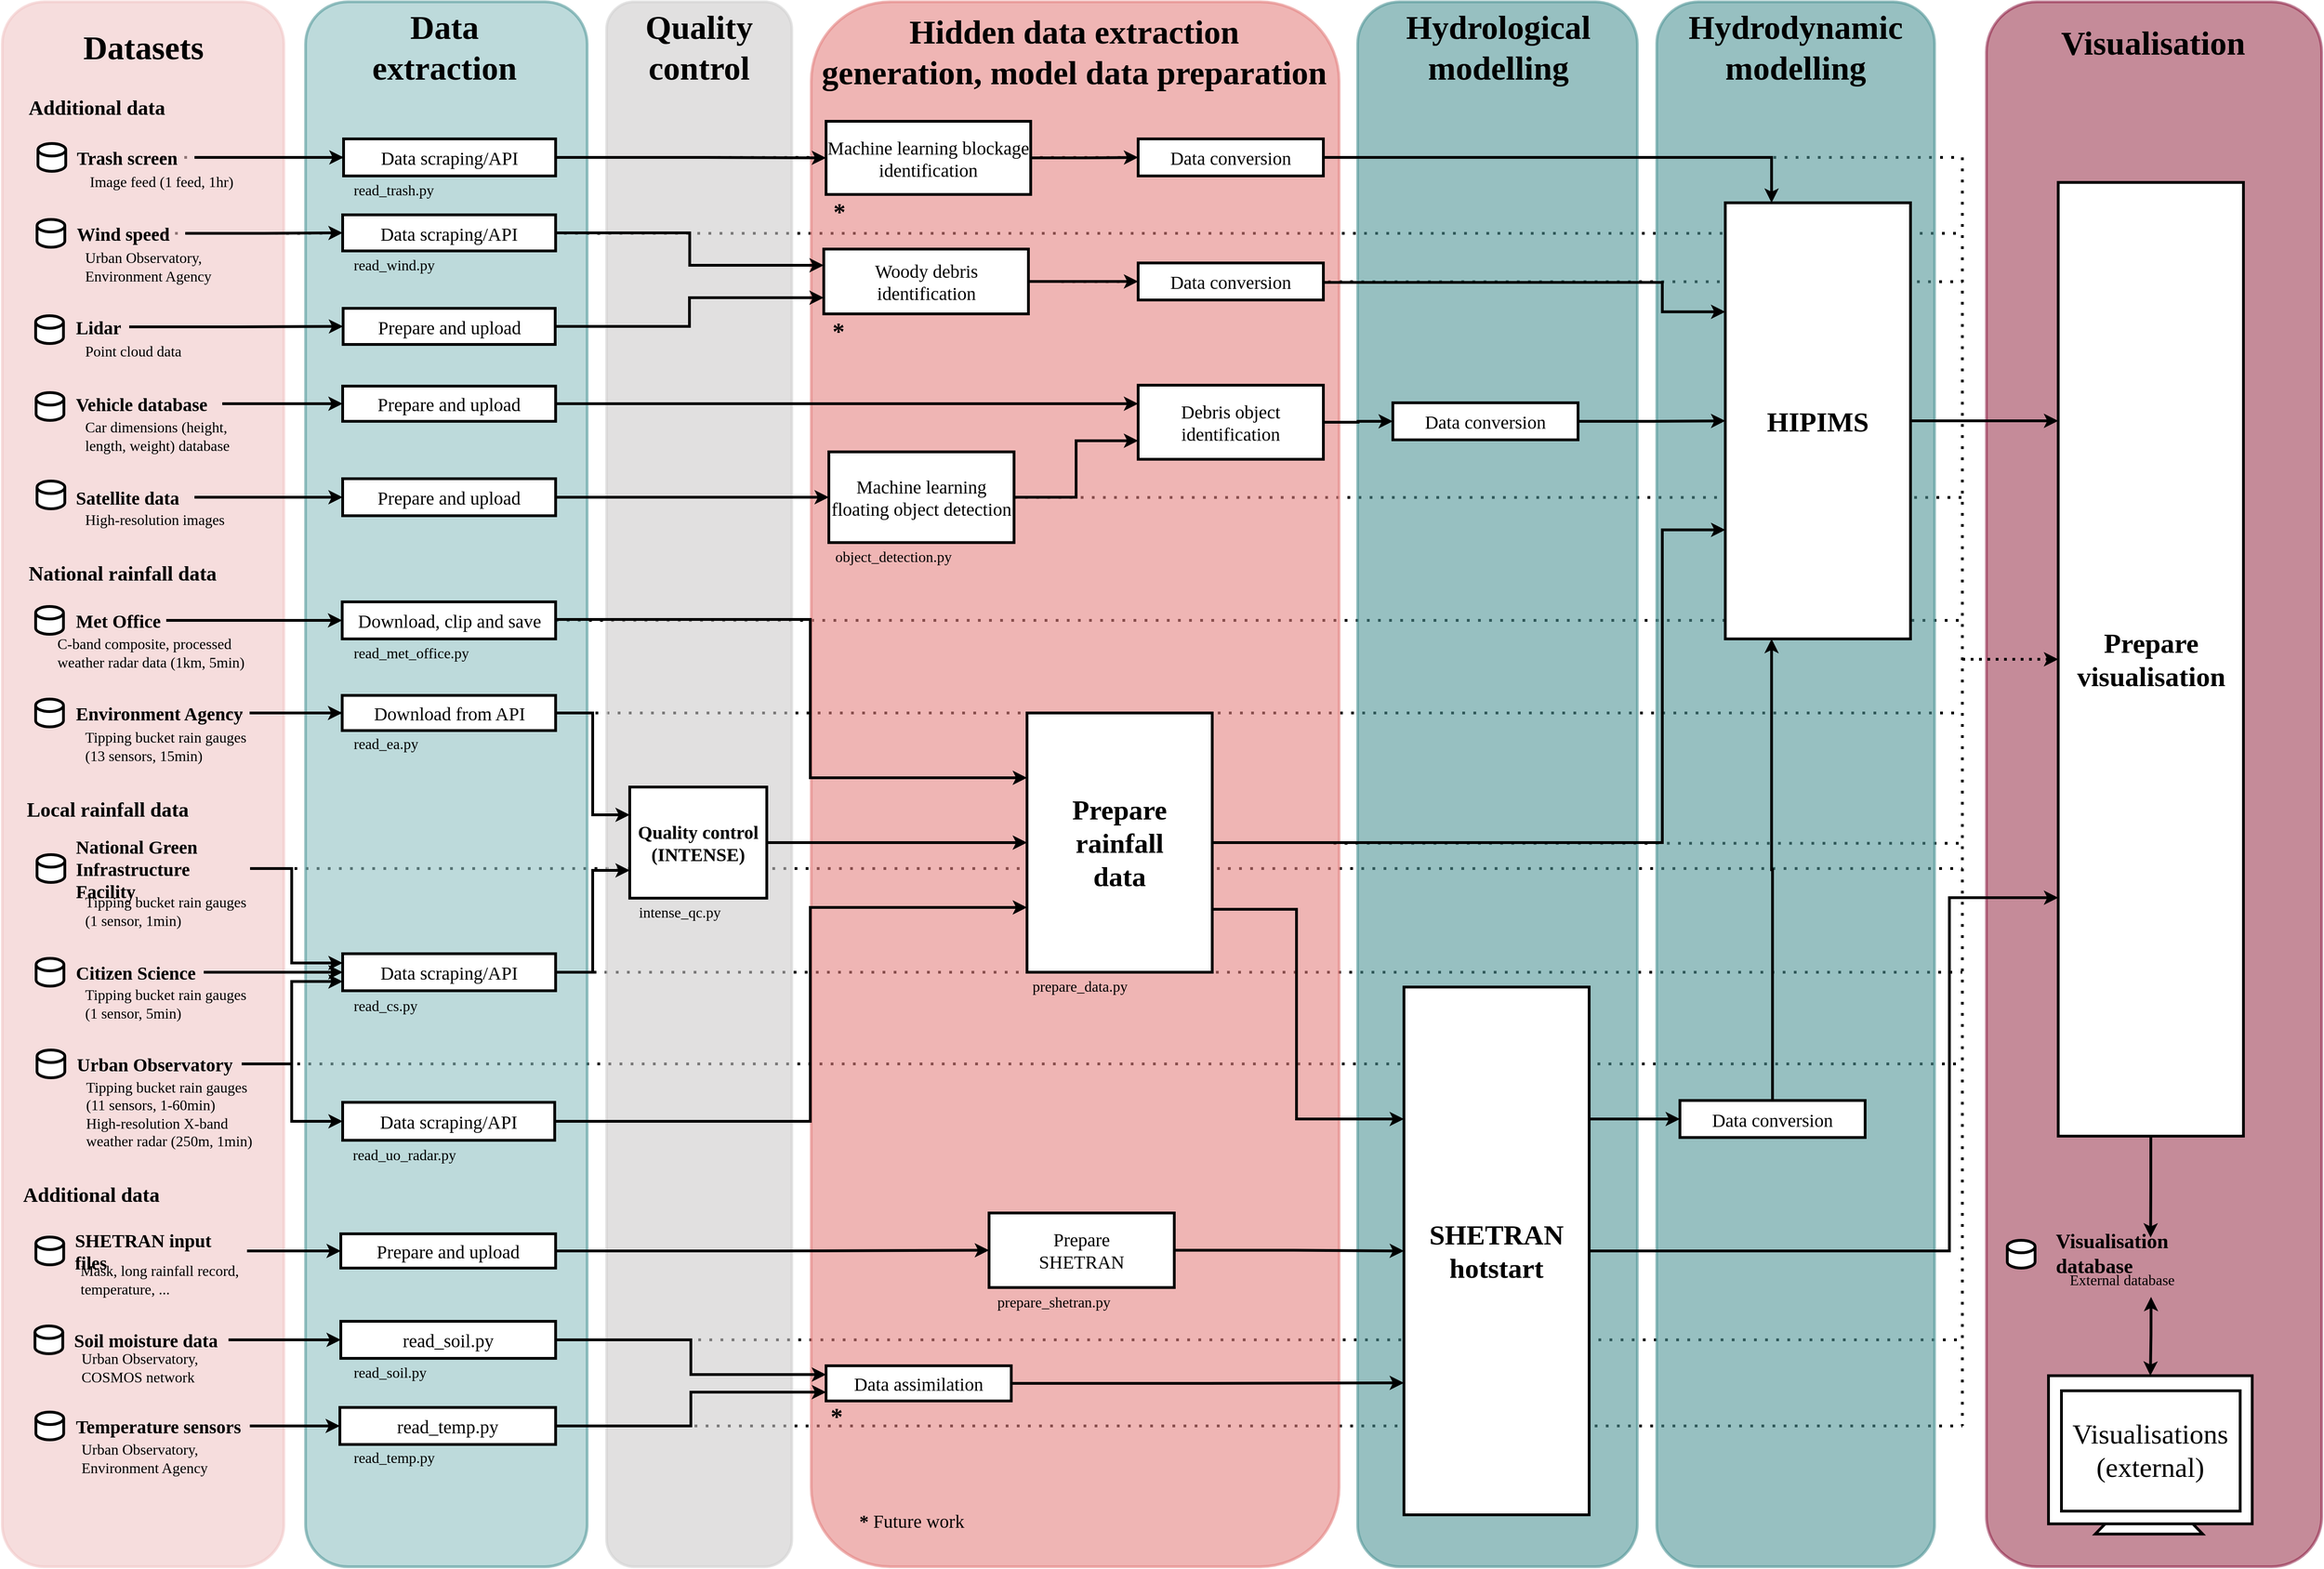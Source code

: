<mxfile version="21.6.2" type="google">
  <diagram name="Page-1" id="TwK8OrMgM2Frbjs0nuJC">
    <mxGraphModel grid="1" page="1" gridSize="10" guides="1" tooltips="1" connect="1" arrows="1" fold="1" pageScale="1" pageWidth="827" pageHeight="1169" math="0" shadow="0">
      <root>
        <mxCell id="0" />
        <mxCell id="1" parent="0" />
        <mxCell id="8fDcizWEanZL42y9z_Tz-53" value="" style="endArrow=none;dashed=1;html=1;dashPattern=1 3;strokeWidth=3;rounded=0;exitX=1;exitY=0.5;exitDx=0;exitDy=0;" edge="1" parent="1">
          <mxGeometry width="50" height="50" relative="1" as="geometry">
            <mxPoint x="1445" y="818.75" as="sourcePoint" />
            <mxPoint x="2124" y="818.75" as="targetPoint" />
          </mxGeometry>
        </mxCell>
        <mxCell id="8fDcizWEanZL42y9z_Tz-55" value="" style="endArrow=none;dashed=1;html=1;dashPattern=1 3;strokeWidth=3;rounded=0;exitX=1;exitY=0.5;exitDx=0;exitDy=0;" edge="1" parent="1">
          <mxGeometry width="50" height="50" relative="1" as="geometry">
            <mxPoint x="1151" y="212.23" as="sourcePoint" />
            <mxPoint x="2124" y="212.23" as="targetPoint" />
          </mxGeometry>
        </mxCell>
        <mxCell id="8fDcizWEanZL42y9z_Tz-52" value="" style="endArrow=none;dashed=1;html=1;dashPattern=1 3;strokeWidth=3;rounded=0;exitX=1;exitY=0.5;exitDx=0;exitDy=0;" edge="1" parent="1">
          <mxGeometry width="50" height="50" relative="1" as="geometry">
            <mxPoint x="1100" y="445.23" as="sourcePoint" />
            <mxPoint x="2124" y="445.23" as="targetPoint" />
          </mxGeometry>
        </mxCell>
        <mxCell id="8fDcizWEanZL42y9z_Tz-49" value="" style="endArrow=none;dashed=1;html=1;dashPattern=1 3;strokeWidth=3;rounded=0;exitX=1;exitY=0.5;exitDx=0;exitDy=0;" edge="1" parent="1">
          <mxGeometry width="50" height="50" relative="1" as="geometry">
            <mxPoint x="275" y="1448" as="sourcePoint" />
            <mxPoint x="2124" y="1448" as="targetPoint" />
          </mxGeometry>
        </mxCell>
        <mxCell id="8fDcizWEanZL42y9z_Tz-47" value="" style="endArrow=none;dashed=1;html=1;dashPattern=1 3;strokeWidth=3;rounded=0;exitX=1;exitY=0.5;exitDx=0;exitDy=0;" edge="1" parent="1">
          <mxGeometry width="50" height="50" relative="1" as="geometry">
            <mxPoint x="170" y="160" as="sourcePoint" />
            <mxPoint x="2124" y="160" as="targetPoint" />
          </mxGeometry>
        </mxCell>
        <mxCell id="8fDcizWEanZL42y9z_Tz-45" value="" style="endArrow=none;dashed=1;html=1;dashPattern=1 3;strokeWidth=3;rounded=0;exitX=1;exitY=0.5;exitDx=0;exitDy=0;" edge="1" parent="1">
          <mxGeometry width="50" height="50" relative="1" as="geometry">
            <mxPoint x="240" y="678" as="sourcePoint" />
            <mxPoint x="2124" y="678" as="targetPoint" />
          </mxGeometry>
        </mxCell>
        <mxCell id="8fDcizWEanZL42y9z_Tz-44" value="" style="endArrow=none;dashed=1;html=1;dashPattern=1 3;strokeWidth=3;rounded=0;exitX=1;exitY=0.5;exitDx=0;exitDy=0;" edge="1" parent="1">
          <mxGeometry width="50" height="50" relative="1" as="geometry">
            <mxPoint x="275" y="846" as="sourcePoint" />
            <mxPoint x="2124" y="846" as="targetPoint" />
          </mxGeometry>
        </mxCell>
        <mxCell id="8fDcizWEanZL42y9z_Tz-43" value="" style="endArrow=none;dashed=1;html=1;dashPattern=1 3;strokeWidth=3;rounded=0;exitX=1;exitY=0.5;exitDx=0;exitDy=0;" edge="1" parent="1">
          <mxGeometry width="50" height="50" relative="1" as="geometry">
            <mxPoint x="226" y="958" as="sourcePoint" />
            <mxPoint x="2124" y="958" as="targetPoint" />
          </mxGeometry>
        </mxCell>
        <mxCell id="8fDcizWEanZL42y9z_Tz-42" value="" style="endArrow=none;dashed=1;html=1;dashPattern=1 3;strokeWidth=3;rounded=0;exitX=1;exitY=0.5;exitDx=0;exitDy=0;" edge="1" parent="1">
          <mxGeometry width="50" height="50" relative="1" as="geometry">
            <mxPoint x="266" y="1057" as="sourcePoint" />
            <mxPoint x="2124" y="1057" as="targetPoint" />
          </mxGeometry>
        </mxCell>
        <mxCell id="8fDcizWEanZL42y9z_Tz-48" value="" style="endArrow=none;dashed=1;html=1;dashPattern=1 3;strokeWidth=3;rounded=0;exitX=1;exitY=0.5;exitDx=0;exitDy=0;" edge="1" parent="1">
          <mxGeometry width="50" height="50" relative="1" as="geometry">
            <mxPoint x="180" y="78" as="sourcePoint" />
            <mxPoint x="2124" y="78" as="targetPoint" />
          </mxGeometry>
        </mxCell>
        <mxCell id="8fDcizWEanZL42y9z_Tz-46" value="" style="endArrow=none;dashed=1;html=1;dashPattern=1 3;strokeWidth=3;rounded=0;exitX=1;exitY=0.5;exitDx=0;exitDy=0;" edge="1" parent="1">
          <mxGeometry width="50" height="50" relative="1" as="geometry">
            <mxPoint x="185" y="578" as="sourcePoint" />
            <mxPoint x="2125" y="578" as="targetPoint" />
          </mxGeometry>
        </mxCell>
        <mxCell id="8fDcizWEanZL42y9z_Tz-40" value="" style="endArrow=none;dashed=1;html=1;dashPattern=1 3;strokeWidth=3;rounded=0;exitX=1;exitY=0.5;exitDx=0;exitDy=0;" edge="1" parent="1">
          <mxGeometry width="50" height="50" relative="1" as="geometry">
            <mxPoint x="255" y="1355" as="sourcePoint" />
            <mxPoint x="2124" y="1355" as="targetPoint" />
          </mxGeometry>
        </mxCell>
        <mxCell id="8fDcizWEanZL42y9z_Tz-22" value="" style="rounded=1;whiteSpace=wrap;html=1;fillColor=#f1c6c6;strokeColor=#f2c8c8;opacity=60;strokeWidth=3;" vertex="1" parent="1">
          <mxGeometry x="7.5" y="-90" width="304" height="1690" as="geometry" />
        </mxCell>
        <mxCell id="8fDcizWEanZL42y9z_Tz-23" value="" style="rounded=1;whiteSpace=wrap;html=1;fillColor=#92c2c3;strokeColor=#56999b;opacity=60;strokeWidth=3;" vertex="1" parent="1">
          <mxGeometry x="335" y="-90" width="304" height="1690" as="geometry" />
        </mxCell>
        <mxCell id="8fDcizWEanZL42y9z_Tz-24" value="" style="rounded=1;whiteSpace=wrap;html=1;fillColor=#cdcccc;strokeColor=#d2d2d2;opacity=60;strokeWidth=3;" vertex="1" parent="1">
          <mxGeometry x="660" y="-90" width="200" height="1690" as="geometry" />
        </mxCell>
        <mxCell id="8fDcizWEanZL42y9z_Tz-25" value="" style="rounded=1;whiteSpace=wrap;html=1;fillColor=#e58483;strokeColor=#e58483;opacity=60;strokeWidth=3;" vertex="1" parent="1">
          <mxGeometry x="881" y="-90" width="570" height="1690" as="geometry" />
        </mxCell>
        <mxCell id="8fDcizWEanZL42y9z_Tz-27" value="" style="rounded=1;whiteSpace=wrap;html=1;fillColor=#539698;strokeColor=#539698;opacity=60;strokeWidth=3;" vertex="1" parent="1">
          <mxGeometry x="1471" y="-90" width="302" height="1690" as="geometry" />
        </mxCell>
        <mxCell id="8fDcizWEanZL42y9z_Tz-28" value="" style="rounded=1;whiteSpace=wrap;html=1;fillColor=#539698;strokeColor=#539698;opacity=60;strokeWidth=3;" vertex="1" parent="1">
          <mxGeometry x="1794" y="-90" width="300" height="1690" as="geometry" />
        </mxCell>
        <mxCell id="8fDcizWEanZL42y9z_Tz-29" value="" style="rounded=1;whiteSpace=wrap;html=1;fillColor=#8b1835;strokeColor=#850f38;strokeWidth=3;opacity=50;" vertex="1" parent="1">
          <mxGeometry x="2150" y="-90" width="362" height="1690" as="geometry" />
        </mxCell>
        <mxCell id="57qSE1wlY5NEzLHZfADG-7" value="SOUR" style="triangle;whiteSpace=wrap;html=1;rotation=-90;fontFamily=Source Sans Pro;fontSource=https%3A%2F%2Ffonts.googleapis.com%2Fcss%3Ffamily%3DSource%2BSans%2BPro;strokeWidth=3;" vertex="1" parent="1">
          <mxGeometry x="2295.5" y="1476.75" width="60" height="116" as="geometry" />
        </mxCell>
        <mxCell id="cDKALuEOENlN5v6lt0b--70" style="edgeStyle=orthogonalEdgeStyle;rounded=0;orthogonalLoop=1;jettySize=auto;html=1;entryX=0;entryY=0.5;entryDx=0;entryDy=0;fontSize=15;fontFamily=Source Sans Pro;fontSource=https%3A%2F%2Ffonts.googleapis.com%2Fcss%3Ffamily%3DSource%2BSans%2BPro;strokeWidth=3;" edge="1" parent="1" source="cDKALuEOENlN5v6lt0b--1" target="cDKALuEOENlN5v6lt0b--50">
          <mxGeometry relative="1" as="geometry" />
        </mxCell>
        <mxCell id="cDKALuEOENlN5v6lt0b--1" value="Satellite data" style="text;html=1;strokeColor=none;fillColor=none;align=left;verticalAlign=middle;whiteSpace=wrap;rounded=0;fontSize=20;fontFamily=Source Sans Pro;fontSource=https%3A%2F%2Ffonts.googleapis.com%2Fcss%3Ffamily%3DSource%2BSans%2BPro;strokeWidth=3;fontStyle=1" vertex="1" parent="1">
          <mxGeometry x="85" y="430" width="130" height="30" as="geometry" />
        </mxCell>
        <mxCell id="cDKALuEOENlN5v6lt0b--6" value="National rainfall data" style="text;html=1;strokeColor=none;fillColor=none;align=left;verticalAlign=middle;whiteSpace=wrap;rounded=0;fontSize=22;fontFamily=Source Sans Pro;fontSource=https%3A%2F%2Ffonts.googleapis.com%2Fcss%3Ffamily%3DSource%2BSans%2BPro;strokeWidth=3;fontStyle=1" vertex="1" parent="1">
          <mxGeometry x="34" y="513" width="251" height="30" as="geometry" />
        </mxCell>
        <mxCell id="cDKALuEOENlN5v6lt0b--73" style="edgeStyle=orthogonalEdgeStyle;rounded=0;orthogonalLoop=1;jettySize=auto;html=1;entryX=0;entryY=0.5;entryDx=0;entryDy=0;fontSize=15;fontFamily=Source Sans Pro;fontSource=https%3A%2F%2Ffonts.googleapis.com%2Fcss%3Ffamily%3DSource%2BSans%2BPro;strokeWidth=3;" edge="1" parent="1" source="cDKALuEOENlN5v6lt0b--7" target="cDKALuEOENlN5v6lt0b--55">
          <mxGeometry relative="1" as="geometry" />
        </mxCell>
        <mxCell id="cDKALuEOENlN5v6lt0b--7" value="Met Office" style="text;html=1;strokeColor=none;fillColor=none;align=left;verticalAlign=middle;whiteSpace=wrap;rounded=0;fontSize=20;fontFamily=Source Sans Pro;fontSource=https%3A%2F%2Ffonts.googleapis.com%2Fcss%3Ffamily%3DSource%2BSans%2BPro;strokeWidth=3;fontStyle=1" vertex="1" parent="1">
          <mxGeometry x="84.5" y="563" width="100" height="30" as="geometry" />
        </mxCell>
        <mxCell id="cDKALuEOENlN5v6lt0b--74" style="edgeStyle=orthogonalEdgeStyle;rounded=0;orthogonalLoop=1;jettySize=auto;html=1;entryX=0;entryY=0.5;entryDx=0;entryDy=0;fontSize=15;fontFamily=Source Sans Pro;fontSource=https%3A%2F%2Ffonts.googleapis.com%2Fcss%3Ffamily%3DSource%2BSans%2BPro;strokeWidth=3;" edge="1" parent="1" source="cDKALuEOENlN5v6lt0b--8" target="cDKALuEOENlN5v6lt0b--57">
          <mxGeometry relative="1" as="geometry" />
        </mxCell>
        <mxCell id="cDKALuEOENlN5v6lt0b--8" value="Environment Agency" style="text;html=1;strokeColor=none;fillColor=none;align=left;verticalAlign=middle;whiteSpace=wrap;rounded=0;fontSize=20;fontFamily=Source Sans Pro;fontSource=https%3A%2F%2Ffonts.googleapis.com%2Fcss%3Ffamily%3DSource%2BSans%2BPro;strokeWidth=3;fontStyle=1" vertex="1" parent="1">
          <mxGeometry x="84.5" y="663" width="190" height="30" as="geometry" />
        </mxCell>
        <mxCell id="cDKALuEOENlN5v6lt0b--78" style="edgeStyle=orthogonalEdgeStyle;rounded=0;orthogonalLoop=1;jettySize=auto;html=1;entryX=0;entryY=0.5;entryDx=0;entryDy=0;fontSize=15;fontFamily=Source Sans Pro;fontSource=https%3A%2F%2Ffonts.googleapis.com%2Fcss%3Ffamily%3DSource%2BSans%2BPro;strokeWidth=3;" edge="1" parent="1" source="cDKALuEOENlN5v6lt0b--9" target="cDKALuEOENlN5v6lt0b--59">
          <mxGeometry relative="1" as="geometry">
            <Array as="points">
              <mxPoint x="320" y="1057" />
              <mxPoint x="320" y="1119" />
            </Array>
          </mxGeometry>
        </mxCell>
        <mxCell id="57qSE1wlY5NEzLHZfADG-25" style="edgeStyle=orthogonalEdgeStyle;rounded=0;orthogonalLoop=1;jettySize=auto;html=1;entryX=0;entryY=0.75;entryDx=0;entryDy=0;strokeWidth=3;" edge="1" parent="1" source="cDKALuEOENlN5v6lt0b--9" target="cDKALuEOENlN5v6lt0b--58">
          <mxGeometry relative="1" as="geometry">
            <Array as="points">
              <mxPoint x="320" y="1057" />
              <mxPoint x="320" y="968" />
            </Array>
          </mxGeometry>
        </mxCell>
        <mxCell id="cDKALuEOENlN5v6lt0b--9" value="Urban Observatory" style="text;html=1;strokeColor=none;fillColor=none;align=left;verticalAlign=middle;whiteSpace=wrap;rounded=0;fontSize=20;fontFamily=Source Sans Pro;fontSource=https%3A%2F%2Ffonts.googleapis.com%2Fcss%3Ffamily%3DSource%2BSans%2BPro;strokeWidth=3;fontStyle=1" vertex="1" parent="1">
          <mxGeometry x="86" y="1042" width="180" height="30" as="geometry" />
        </mxCell>
        <mxCell id="57qSE1wlY5NEzLHZfADG-27" style="edgeStyle=orthogonalEdgeStyle;rounded=0;orthogonalLoop=1;jettySize=auto;html=1;entryX=0;entryY=0.25;entryDx=0;entryDy=0;strokeWidth=3;" edge="1" parent="1" source="cDKALuEOENlN5v6lt0b--10" target="cDKALuEOENlN5v6lt0b--58">
          <mxGeometry relative="1" as="geometry">
            <Array as="points">
              <mxPoint x="320" y="846" />
              <mxPoint x="320" y="948" />
            </Array>
          </mxGeometry>
        </mxCell>
        <mxCell id="cDKALuEOENlN5v6lt0b--10" value="National Green Infrastructure Facility" style="text;html=1;strokeColor=none;fillColor=none;align=left;verticalAlign=middle;whiteSpace=wrap;rounded=0;fontSize=20;fontFamily=Source Sans Pro;fontSource=https%3A%2F%2Ffonts.googleapis.com%2Fcss%3Ffamily%3DSource%2BSans%2BPro;strokeWidth=3;fontStyle=1" vertex="1" parent="1">
          <mxGeometry x="85" y="831" width="190" height="30" as="geometry" />
        </mxCell>
        <mxCell id="57qSE1wlY5NEzLHZfADG-26" style="edgeStyle=orthogonalEdgeStyle;rounded=0;orthogonalLoop=1;jettySize=auto;html=1;entryX=0;entryY=0.5;entryDx=0;entryDy=0;strokeWidth=3;" edge="1" parent="1" source="cDKALuEOENlN5v6lt0b--11" target="cDKALuEOENlN5v6lt0b--58">
          <mxGeometry relative="1" as="geometry" />
        </mxCell>
        <mxCell id="cDKALuEOENlN5v6lt0b--11" value="Citizen Science" style="text;html=1;strokeColor=none;fillColor=none;align=left;verticalAlign=middle;whiteSpace=wrap;rounded=0;fontSize=20;fontFamily=Source Sans Pro;fontSource=https%3A%2F%2Ffonts.googleapis.com%2Fcss%3Ffamily%3DSource%2BSans%2BPro;strokeWidth=3;fontStyle=1" vertex="1" parent="1">
          <mxGeometry x="85" y="943" width="140" height="30" as="geometry" />
        </mxCell>
        <mxCell id="cDKALuEOENlN5v6lt0b--12" value="Local rainfall data" style="text;html=1;strokeColor=none;fillColor=none;align=left;verticalAlign=middle;whiteSpace=wrap;rounded=0;fontSize=22;fontFamily=Source Sans Pro;fontSource=https%3A%2F%2Ffonts.googleapis.com%2Fcss%3Ffamily%3DSource%2BSans%2BPro;strokeWidth=3;fontStyle=1" vertex="1" parent="1">
          <mxGeometry x="31.5" y="767.5" width="221" height="30" as="geometry" />
        </mxCell>
        <mxCell id="cDKALuEOENlN5v6lt0b--13" value="" style="shape=cylinder3;whiteSpace=wrap;html=1;boundedLbl=1;backgroundOutline=1;size=6.75;fontSize=15;fontFamily=Source Sans Pro;fontSource=https%3A%2F%2Ffonts.googleapis.com%2Fcss%3Ffamily%3DSource%2BSans%2BPro;strokeWidth=3;" vertex="1" parent="1">
          <mxGeometry x="45" y="427.5" width="30" height="30" as="geometry" />
        </mxCell>
        <mxCell id="cDKALuEOENlN5v6lt0b--17" value="" style="shape=cylinder3;whiteSpace=wrap;html=1;boundedLbl=1;backgroundOutline=1;size=6.75;fontSize=15;fontFamily=Source Sans Pro;fontSource=https%3A%2F%2Ffonts.googleapis.com%2Fcss%3Ffamily%3DSource%2BSans%2BPro;strokeWidth=3;" vertex="1" parent="1">
          <mxGeometry x="43.5" y="563" width="30" height="30" as="geometry" />
        </mxCell>
        <mxCell id="cDKALuEOENlN5v6lt0b--18" value="" style="shape=cylinder3;whiteSpace=wrap;html=1;boundedLbl=1;backgroundOutline=1;size=6.75;fontSize=15;fontFamily=Source Sans Pro;fontSource=https%3A%2F%2Ffonts.googleapis.com%2Fcss%3Ffamily%3DSource%2BSans%2BPro;strokeWidth=3;" vertex="1" parent="1">
          <mxGeometry x="43.5" y="663" width="30" height="30" as="geometry" />
        </mxCell>
        <mxCell id="cDKALuEOENlN5v6lt0b--19" value="" style="shape=cylinder3;whiteSpace=wrap;html=1;boundedLbl=1;backgroundOutline=1;size=6.75;fontSize=15;fontFamily=Source Sans Pro;fontSource=https%3A%2F%2Ffonts.googleapis.com%2Fcss%3Ffamily%3DSource%2BSans%2BPro;strokeWidth=3;" vertex="1" parent="1">
          <mxGeometry x="45" y="1042" width="30" height="30" as="geometry" />
        </mxCell>
        <mxCell id="cDKALuEOENlN5v6lt0b--20" value="" style="shape=cylinder3;whiteSpace=wrap;html=1;boundedLbl=1;backgroundOutline=1;size=6.75;fontSize=15;fontFamily=Source Sans Pro;fontSource=https%3A%2F%2Ffonts.googleapis.com%2Fcss%3Ffamily%3DSource%2BSans%2BPro;strokeWidth=3;" vertex="1" parent="1">
          <mxGeometry x="45" y="831" width="30" height="30" as="geometry" />
        </mxCell>
        <mxCell id="cDKALuEOENlN5v6lt0b--21" value="" style="shape=cylinder3;whiteSpace=wrap;html=1;boundedLbl=1;backgroundOutline=1;size=6.75;fontSize=15;fontFamily=Source Sans Pro;fontSource=https%3A%2F%2Ffonts.googleapis.com%2Fcss%3Ffamily%3DSource%2BSans%2BPro;strokeWidth=3;" vertex="1" parent="1">
          <mxGeometry x="44" y="943" width="30" height="30" as="geometry" />
        </mxCell>
        <mxCell id="cDKALuEOENlN5v6lt0b--22" value="Additional data&amp;nbsp;" style="text;html=1;strokeColor=none;fillColor=none;align=left;verticalAlign=middle;whiteSpace=wrap;rounded=0;fontSize=22;fontFamily=Source Sans Pro;fontSource=https%3A%2F%2Ffonts.googleapis.com%2Fcss%3Ffamily%3DSource%2BSans%2BPro;strokeWidth=3;fontStyle=1" vertex="1" parent="1">
          <mxGeometry x="34" y="10" width="171" height="30" as="geometry" />
        </mxCell>
        <mxCell id="cDKALuEOENlN5v6lt0b--149" style="edgeStyle=orthogonalEdgeStyle;rounded=0;orthogonalLoop=1;jettySize=auto;html=1;fontSize=15;fontFamily=Source Sans Pro;fontSource=https%3A%2F%2Ffonts.googleapis.com%2Fcss%3Ffamily%3DSource%2BSans%2BPro;strokeWidth=3;" edge="1" parent="1" source="cDKALuEOENlN5v6lt0b--24" target="cDKALuEOENlN5v6lt0b--143">
          <mxGeometry relative="1" as="geometry" />
        </mxCell>
        <mxCell id="cDKALuEOENlN5v6lt0b--24" value="Trash screen" style="text;html=1;strokeColor=none;fillColor=none;align=left;verticalAlign=middle;whiteSpace=wrap;rounded=0;fontSize=20;fontFamily=Source Sans Pro;fontSource=https%3A%2F%2Ffonts.googleapis.com%2Fcss%3Ffamily%3DSource%2BSans%2BPro;strokeWidth=3;fontStyle=1" vertex="1" parent="1">
          <mxGeometry x="86" y="63" width="129" height="30" as="geometry" />
        </mxCell>
        <mxCell id="cDKALuEOENlN5v6lt0b--148" style="edgeStyle=orthogonalEdgeStyle;rounded=0;orthogonalLoop=1;jettySize=auto;html=1;entryX=0;entryY=0.5;entryDx=0;entryDy=0;fontSize=15;fontFamily=Source Sans Pro;fontSource=https%3A%2F%2Ffonts.googleapis.com%2Fcss%3Ffamily%3DSource%2BSans%2BPro;strokeWidth=3;" edge="1" parent="1" source="cDKALuEOENlN5v6lt0b--25" target="cDKALuEOENlN5v6lt0b--144">
          <mxGeometry relative="1" as="geometry" />
        </mxCell>
        <mxCell id="cDKALuEOENlN5v6lt0b--25" value="Soil moisture data" style="text;html=1;strokeColor=none;fillColor=none;align=left;verticalAlign=middle;whiteSpace=wrap;rounded=0;fontSize=20;fontFamily=Source Sans Pro;fontSource=https%3A%2F%2Ffonts.googleapis.com%2Fcss%3Ffamily%3DSource%2BSans%2BPro;strokeWidth=3;fontStyle=1" vertex="1" parent="1">
          <mxGeometry x="82.75" y="1340" width="169" height="30" as="geometry" />
        </mxCell>
        <mxCell id="cDKALuEOENlN5v6lt0b--147" style="edgeStyle=orthogonalEdgeStyle;rounded=0;orthogonalLoop=1;jettySize=auto;html=1;entryX=0;entryY=0.5;entryDx=0;entryDy=0;fontSize=15;fontFamily=Source Sans Pro;fontSource=https%3A%2F%2Ffonts.googleapis.com%2Fcss%3Ffamily%3DSource%2BSans%2BPro;strokeWidth=3;" edge="1" parent="1" source="cDKALuEOENlN5v6lt0b--26" target="cDKALuEOENlN5v6lt0b--60">
          <mxGeometry relative="1" as="geometry" />
        </mxCell>
        <mxCell id="cDKALuEOENlN5v6lt0b--26" value="Wind speed" style="text;html=1;strokeColor=none;fillColor=none;align=left;verticalAlign=middle;whiteSpace=wrap;rounded=0;fontSize=20;fontFamily=Source Sans Pro;fontSource=https%3A%2F%2Ffonts.googleapis.com%2Fcss%3Ffamily%3DSource%2BSans%2BPro;strokeWidth=3;fontStyle=1" vertex="1" parent="1">
          <mxGeometry x="86" y="145" width="119" height="30" as="geometry" />
        </mxCell>
        <mxCell id="cDKALuEOENlN5v6lt0b--146" style="edgeStyle=orthogonalEdgeStyle;rounded=0;orthogonalLoop=1;jettySize=auto;html=1;entryX=0;entryY=0.5;entryDx=0;entryDy=0;fontSize=15;fontFamily=Source Sans Pro;fontSource=https%3A%2F%2Ffonts.googleapis.com%2Fcss%3Ffamily%3DSource%2BSans%2BPro;strokeWidth=3;" edge="1" parent="1" source="cDKALuEOENlN5v6lt0b--27" target="cDKALuEOENlN5v6lt0b--145">
          <mxGeometry relative="1" as="geometry" />
        </mxCell>
        <mxCell id="cDKALuEOENlN5v6lt0b--27" value="Temperature sensors" style="text;html=1;strokeColor=none;fillColor=none;align=left;verticalAlign=middle;whiteSpace=wrap;rounded=0;fontSize=20;fontFamily=Source Sans Pro;fontSource=https%3A%2F%2Ffonts.googleapis.com%2Fcss%3Ffamily%3DSource%2BSans%2BPro;strokeWidth=3;fontStyle=1" vertex="1" parent="1">
          <mxGeometry x="84.75" y="1433" width="190" height="30" as="geometry" />
        </mxCell>
        <mxCell id="cDKALuEOENlN5v6lt0b--30" value="" style="shape=cylinder3;whiteSpace=wrap;html=1;boundedLbl=1;backgroundOutline=1;size=6.75;fontSize=15;fontFamily=Source Sans Pro;fontSource=https%3A%2F%2Ffonts.googleapis.com%2Fcss%3Ffamily%3DSource%2BSans%2BPro;strokeWidth=3;" vertex="1" parent="1">
          <mxGeometry x="46" y="63" width="30" height="30" as="geometry" />
        </mxCell>
        <mxCell id="cDKALuEOENlN5v6lt0b--31" value="" style="shape=cylinder3;whiteSpace=wrap;html=1;boundedLbl=1;backgroundOutline=1;size=6.75;fontSize=15;fontFamily=Source Sans Pro;fontSource=https%3A%2F%2Ffonts.googleapis.com%2Fcss%3Ffamily%3DSource%2BSans%2BPro;strokeWidth=3;" vertex="1" parent="1">
          <mxGeometry x="42.75" y="1340" width="30" height="30" as="geometry" />
        </mxCell>
        <mxCell id="cDKALuEOENlN5v6lt0b--32" value="" style="shape=cylinder3;whiteSpace=wrap;html=1;boundedLbl=1;backgroundOutline=1;size=6.75;fontSize=15;fontFamily=Source Sans Pro;fontSource=https%3A%2F%2Ffonts.googleapis.com%2Fcss%3Ffamily%3DSource%2BSans%2BPro;strokeWidth=3;" vertex="1" parent="1">
          <mxGeometry x="45" y="145" width="30" height="30" as="geometry" />
        </mxCell>
        <mxCell id="cDKALuEOENlN5v6lt0b--33" value="" style="shape=cylinder3;whiteSpace=wrap;html=1;boundedLbl=1;backgroundOutline=1;size=6.75;fontSize=15;fontFamily=Source Sans Pro;fontSource=https%3A%2F%2Ffonts.googleapis.com%2Fcss%3Ffamily%3DSource%2BSans%2BPro;strokeWidth=3;" vertex="1" parent="1">
          <mxGeometry x="43.75" y="1433" width="30" height="30" as="geometry" />
        </mxCell>
        <mxCell id="cDKALuEOENlN5v6lt0b--35" value="High-resolution images" style="text;html=1;strokeColor=none;fillColor=none;align=left;verticalAlign=middle;whiteSpace=wrap;rounded=0;fontSize=16;fontFamily=Source Sans Pro;fontSource=https%3A%2F%2Ffonts.googleapis.com%2Fcss%3Ffamily%3DSource%2BSans%2BPro;strokeWidth=3;" vertex="1" parent="1">
          <mxGeometry x="95" y="458.5" width="170" height="21.5" as="geometry" />
        </mxCell>
        <mxCell id="cDKALuEOENlN5v6lt0b--38" value="C-band composite, processed weather radar data (1km, 5min)&amp;nbsp;" style="text;html=1;strokeColor=none;fillColor=none;align=left;verticalAlign=middle;whiteSpace=wrap;rounded=0;fontSize=16;fontFamily=Source Sans Pro;fontSource=https%3A%2F%2Ffonts.googleapis.com%2Fcss%3Ffamily%3DSource%2BSans%2BPro;strokeWidth=3;" vertex="1" parent="1">
          <mxGeometry x="64.5" y="593" width="230.5" height="40" as="geometry" />
        </mxCell>
        <mxCell id="cDKALuEOENlN5v6lt0b--39" value="Tipping bucket rain gauges (13 sensors, 15min)" style="text;html=1;strokeColor=none;fillColor=none;align=left;verticalAlign=middle;whiteSpace=wrap;rounded=0;fontSize=16;fontFamily=Source Sans Pro;fontSource=https%3A%2F%2Ffonts.googleapis.com%2Fcss%3Ffamily%3DSource%2BSans%2BPro;strokeWidth=3;" vertex="1" parent="1">
          <mxGeometry x="94.5" y="693" width="190.5" height="41" as="geometry" />
        </mxCell>
        <mxCell id="cDKALuEOENlN5v6lt0b--40" value="Tipping bucket rain gauges (11 sensors, 1-60min)&lt;br style=&quot;font-size: 16px;&quot;&gt;High-resolution X-band weather radar (250m, 1min)" style="text;html=1;strokeColor=none;fillColor=none;align=left;verticalAlign=middle;whiteSpace=wrap;rounded=0;fontSize=16;fontFamily=Source Sans Pro;fontSource=https%3A%2F%2Ffonts.googleapis.com%2Fcss%3Ffamily%3DSource%2BSans%2BPro;strokeWidth=3;" vertex="1" parent="1">
          <mxGeometry x="96" y="1070.5" width="199" height="80" as="geometry" />
        </mxCell>
        <mxCell id="cDKALuEOENlN5v6lt0b--41" value="Tipping bucket rain gauges (1 sensor, 1min)" style="text;html=1;strokeColor=none;fillColor=none;align=left;verticalAlign=middle;whiteSpace=wrap;rounded=0;fontSize=16;fontFamily=Source Sans Pro;fontSource=https%3A%2F%2Ffonts.googleapis.com%2Fcss%3Ffamily%3DSource%2BSans%2BPro;strokeWidth=3;" vertex="1" parent="1">
          <mxGeometry x="94.5" y="873.75" width="190.5" height="36.25" as="geometry" />
        </mxCell>
        <mxCell id="cDKALuEOENlN5v6lt0b--42" value="Tipping bucket rain gauges (1 sensor, 5min)" style="text;html=1;strokeColor=none;fillColor=none;align=left;verticalAlign=middle;whiteSpace=wrap;rounded=0;fontSize=16;fontFamily=Source Sans Pro;fontSource=https%3A%2F%2Ffonts.googleapis.com%2Fcss%3Ffamily%3DSource%2BSans%2BPro;strokeWidth=3;" vertex="1" parent="1">
          <mxGeometry x="95" y="973" width="190" height="37" as="geometry" />
        </mxCell>
        <mxCell id="cDKALuEOENlN5v6lt0b--43" value="Image feed (1 feed, 1hr)" style="text;html=1;strokeColor=none;fillColor=none;align=left;verticalAlign=middle;whiteSpace=wrap;rounded=0;fontSize=16;fontFamily=Source Sans Pro;fontSource=https%3A%2F%2Ffonts.googleapis.com%2Fcss%3Ffamily%3DSource%2BSans%2BPro;strokeWidth=3;" vertex="1" parent="1">
          <mxGeometry x="100" y="94" width="235" height="20" as="geometry" />
        </mxCell>
        <mxCell id="cDKALuEOENlN5v6lt0b--45" value="Mask, long rainfall record, temperature, ..." style="text;html=1;strokeColor=none;fillColor=none;align=left;verticalAlign=middle;whiteSpace=wrap;rounded=0;fontSize=16;fontFamily=Source Sans Pro;fontSource=https%3A%2F%2Ffonts.googleapis.com%2Fcss%3Ffamily%3DSource%2BSans%2BPro;strokeWidth=3;" vertex="1" parent="1">
          <mxGeometry x="90" y="1274" width="225" height="31" as="geometry" />
        </mxCell>
        <mxCell id="cDKALuEOENlN5v6lt0b--46" value="Urban Observatory, Environment Agency" style="text;html=1;strokeColor=none;fillColor=none;align=left;verticalAlign=middle;whiteSpace=wrap;rounded=0;fontSize=16;fontFamily=Source Sans Pro;fontSource=https%3A%2F%2Ffonts.googleapis.com%2Fcss%3Ffamily%3DSource%2BSans%2BPro;strokeWidth=3;" vertex="1" parent="1">
          <mxGeometry x="95" y="176" width="200" height="40" as="geometry" />
        </mxCell>
        <mxCell id="ADk5-yCTH1KVGuNaoSkB-30" style="edgeStyle=orthogonalEdgeStyle;rounded=0;orthogonalLoop=1;jettySize=auto;html=1;entryX=0;entryY=0.5;entryDx=0;entryDy=0;fontFamily=Source Sans Pro;fontSource=https%3A%2F%2Ffonts.googleapis.com%2Fcss%3Ffamily%3DSource%2BSans%2BPro;strokeWidth=3;" edge="1" parent="1" source="cDKALuEOENlN5v6lt0b--50" target="cDKALuEOENlN5v6lt0b--68">
          <mxGeometry relative="1" as="geometry" />
        </mxCell>
        <mxCell id="cDKALuEOENlN5v6lt0b--50" value="Prepare and upload" style="rounded=0;whiteSpace=wrap;html=1;fontSize=20;fontFamily=Source Sans Pro;fontSource=https%3A%2F%2Ffonts.googleapis.com%2Fcss%3Ffamily%3DSource%2BSans%2BPro;strokeWidth=3;" vertex="1" parent="1">
          <mxGeometry x="375" y="425" width="230" height="40" as="geometry" />
        </mxCell>
        <mxCell id="8fDcizWEanZL42y9z_Tz-2" style="edgeStyle=orthogonalEdgeStyle;rounded=0;orthogonalLoop=1;jettySize=auto;html=1;entryX=0;entryY=0.25;entryDx=0;entryDy=0;strokeWidth=3;" edge="1" parent="1" source="cDKALuEOENlN5v6lt0b--55" target="cDKALuEOENlN5v6lt0b--98">
          <mxGeometry relative="1" as="geometry">
            <Array as="points">
              <mxPoint x="880" y="577" />
              <mxPoint x="880" y="748" />
            </Array>
          </mxGeometry>
        </mxCell>
        <mxCell id="cDKALuEOENlN5v6lt0b--55" value="Download, clip and save" style="rounded=0;whiteSpace=wrap;html=1;fontSize=20;fontFamily=Source Sans Pro;fontSource=https%3A%2F%2Ffonts.googleapis.com%2Fcss%3Ffamily%3DSource%2BSans%2BPro;strokeWidth=3;" vertex="1" parent="1">
          <mxGeometry x="374.5" y="558" width="230.5" height="40" as="geometry" />
        </mxCell>
        <mxCell id="cDKALuEOENlN5v6lt0b--122" style="edgeStyle=orthogonalEdgeStyle;rounded=0;orthogonalLoop=1;jettySize=auto;html=1;entryX=0;entryY=0.25;entryDx=0;entryDy=0;fontSize=15;fontFamily=Source Sans Pro;fontSource=https%3A%2F%2Ffonts.googleapis.com%2Fcss%3Ffamily%3DSource%2BSans%2BPro;strokeWidth=3;" edge="1" parent="1" source="cDKALuEOENlN5v6lt0b--57" target="cDKALuEOENlN5v6lt0b--121">
          <mxGeometry relative="1" as="geometry" />
        </mxCell>
        <mxCell id="cDKALuEOENlN5v6lt0b--57" value="Download from API" style="rounded=0;whiteSpace=wrap;html=1;fontSize=20;fontFamily=Source Sans Pro;fontSource=https%3A%2F%2Ffonts.googleapis.com%2Fcss%3Ffamily%3DSource%2BSans%2BPro;strokeWidth=3;" vertex="1" parent="1">
          <mxGeometry x="374.5" y="659" width="230.5" height="38" as="geometry" />
        </mxCell>
        <mxCell id="cDKALuEOENlN5v6lt0b--123" style="edgeStyle=orthogonalEdgeStyle;rounded=0;orthogonalLoop=1;jettySize=auto;html=1;entryX=0;entryY=0.75;entryDx=0;entryDy=0;fontSize=15;fontFamily=Source Sans Pro;fontSource=https%3A%2F%2Ffonts.googleapis.com%2Fcss%3Ffamily%3DSource%2BSans%2BPro;strokeWidth=3;" edge="1" parent="1" source="cDKALuEOENlN5v6lt0b--58" target="cDKALuEOENlN5v6lt0b--121">
          <mxGeometry relative="1" as="geometry" />
        </mxCell>
        <mxCell id="cDKALuEOENlN5v6lt0b--58" value="Data scraping/API" style="rounded=0;whiteSpace=wrap;html=1;fontSize=20;fontFamily=Source Sans Pro;fontSource=https%3A%2F%2Ffonts.googleapis.com%2Fcss%3Ffamily%3DSource%2BSans%2BPro;strokeWidth=3;" vertex="1" parent="1">
          <mxGeometry x="375" y="938" width="230" height="40" as="geometry" />
        </mxCell>
        <mxCell id="8fDcizWEanZL42y9z_Tz-1" style="edgeStyle=orthogonalEdgeStyle;rounded=0;orthogonalLoop=1;jettySize=auto;html=1;entryX=0;entryY=0.75;entryDx=0;entryDy=0;strokeWidth=3;" edge="1" parent="1" source="cDKALuEOENlN5v6lt0b--59" target="cDKALuEOENlN5v6lt0b--98">
          <mxGeometry relative="1" as="geometry">
            <Array as="points">
              <mxPoint x="880" y="1119" />
              <mxPoint x="880" y="888" />
            </Array>
          </mxGeometry>
        </mxCell>
        <mxCell id="cDKALuEOENlN5v6lt0b--59" value="Data scraping/API" style="rounded=0;whiteSpace=wrap;html=1;fontSize=20;fontFamily=Source Sans Pro;fontSource=https%3A%2F%2Ffonts.googleapis.com%2Fcss%3Ffamily%3DSource%2BSans%2BPro;strokeWidth=3;" vertex="1" parent="1">
          <mxGeometry x="375" y="1098.5" width="229" height="41" as="geometry" />
        </mxCell>
        <mxCell id="cDKALuEOENlN5v6lt0b--156" style="edgeStyle=orthogonalEdgeStyle;rounded=0;orthogonalLoop=1;jettySize=auto;html=1;entryX=0;entryY=0.25;entryDx=0;entryDy=0;fontFamily=Source Sans Pro;fontSource=https%3A%2F%2Ffonts.googleapis.com%2Fcss%3Ffamily%3DSource%2BSans%2BPro;strokeWidth=3;" edge="1" parent="1" source="cDKALuEOENlN5v6lt0b--60" target="cDKALuEOENlN5v6lt0b--154">
          <mxGeometry relative="1" as="geometry" />
        </mxCell>
        <mxCell id="cDKALuEOENlN5v6lt0b--60" value="Data scraping/API" style="rounded=0;whiteSpace=wrap;html=1;fontSize=20;fontFamily=Source Sans Pro;fontSource=https%3A%2F%2Ffonts.googleapis.com%2Fcss%3Ffamily%3DSource%2BSans%2BPro;strokeWidth=3;" vertex="1" parent="1">
          <mxGeometry x="375" y="140" width="230" height="39" as="geometry" />
        </mxCell>
        <mxCell id="cDKALuEOENlN5v6lt0b--65" value="read_uo_radar.py" style="text;html=1;strokeColor=none;fillColor=none;align=left;verticalAlign=middle;whiteSpace=wrap;rounded=0;fontSize=16;fontFamily=Source Sans Pro;fontSource=https%3A%2F%2Ffonts.googleapis.com%2Fcss%3Ffamily%3DSource%2BSans%2BPro;strokeWidth=3;" vertex="1" parent="1">
          <mxGeometry x="384" y="1139.5" width="110" height="30" as="geometry" />
        </mxCell>
        <mxCell id="57qSE1wlY5NEzLHZfADG-38" style="edgeStyle=orthogonalEdgeStyle;rounded=0;orthogonalLoop=1;jettySize=auto;html=1;entryX=0;entryY=0.75;entryDx=0;entryDy=0;strokeWidth=3;" edge="1" parent="1" source="cDKALuEOENlN5v6lt0b--68" target="cDKALuEOENlN5v6lt0b--69">
          <mxGeometry relative="1" as="geometry">
            <mxPoint x="1232" y="445" as="targetPoint" />
          </mxGeometry>
        </mxCell>
        <mxCell id="cDKALuEOENlN5v6lt0b--68" value="Machine learning floating object detection" style="rounded=0;whiteSpace=wrap;html=1;fontSize=20;fontFamily=Source Sans Pro;fontSource=https%3A%2F%2Ffonts.googleapis.com%2Fcss%3Ffamily%3DSource%2BSans%2BPro;strokeWidth=3;" vertex="1" parent="1">
          <mxGeometry x="900" y="396" width="200" height="98" as="geometry" />
        </mxCell>
        <mxCell id="8fDcizWEanZL42y9z_Tz-13" style="edgeStyle=orthogonalEdgeStyle;rounded=0;orthogonalLoop=1;jettySize=auto;html=1;strokeWidth=3;" edge="1" parent="1" source="cDKALuEOENlN5v6lt0b--69" target="8fDcizWEanZL42y9z_Tz-12">
          <mxGeometry relative="1" as="geometry" />
        </mxCell>
        <mxCell id="cDKALuEOENlN5v6lt0b--69" value="Debris object identification" style="rounded=0;whiteSpace=wrap;html=1;fontSize=20;fontFamily=Source Sans Pro;fontSource=https%3A%2F%2Ffonts.googleapis.com%2Fcss%3Ffamily%3DSource%2BSans%2BPro;strokeWidth=3;" vertex="1" parent="1">
          <mxGeometry x="1234" y="324" width="200" height="80" as="geometry" />
        </mxCell>
        <mxCell id="8fDcizWEanZL42y9z_Tz-51" style="edgeStyle=orthogonalEdgeStyle;rounded=0;orthogonalLoop=1;jettySize=auto;html=1;entryX=0;entryY=0.5;entryDx=0;entryDy=0;exitX=1;exitY=0.25;exitDx=0;exitDy=0;strokeWidth=3;" edge="1" parent="1" source="cDKALuEOENlN5v6lt0b--94" target="57qSE1wlY5NEzLHZfADG-35">
          <mxGeometry relative="1" as="geometry" />
        </mxCell>
        <mxCell id="cDKALuEOENlN5v6lt0b--94" value="SHETRAN &lt;br style=&quot;font-size: 30px;&quot;&gt;hotstart" style="rounded=0;whiteSpace=wrap;html=1;fontSize=30;fontFamily=Source Sans Pro;fontSource=https%3A%2F%2Ffonts.googleapis.com%2Fcss%3Ffamily%3DSource%2BSans%2BPro;strokeWidth=3;fontStyle=1" vertex="1" parent="1">
          <mxGeometry x="1521" y="974" width="200" height="570" as="geometry" />
        </mxCell>
        <mxCell id="cDKALuEOENlN5v6lt0b--95" value="*" style="text;html=1;strokeColor=none;fillColor=none;align=left;verticalAlign=middle;whiteSpace=wrap;rounded=0;fontSize=26;fontFamily=Source Sans Pro;fontSource=https%3A%2F%2Ffonts.googleapis.com%2Fcss%3Ffamily%3DSource%2BSans%2BPro;strokeWidth=3;fontStyle=1" vertex="1" parent="1">
          <mxGeometry x="900" y="1433" width="20" height="10" as="geometry" />
        </mxCell>
        <mxCell id="ADk5-yCTH1KVGuNaoSkB-32" style="edgeStyle=orthogonalEdgeStyle;rounded=0;orthogonalLoop=1;jettySize=auto;html=1;entryX=0;entryY=0.25;entryDx=0;entryDy=0;fontFamily=Source Sans Pro;fontSource=https%3A%2F%2Ffonts.googleapis.com%2Fcss%3Ffamily%3DSource%2BSans%2BPro;exitX=1;exitY=0.75;exitDx=0;exitDy=0;strokeWidth=3;" edge="1" parent="1" source="cDKALuEOENlN5v6lt0b--98" target="cDKALuEOENlN5v6lt0b--94">
          <mxGeometry relative="1" as="geometry">
            <mxPoint x="1495" y="900" as="sourcePoint" />
            <Array as="points">
              <mxPoint x="1314" y="890" />
              <mxPoint x="1405" y="890" />
              <mxPoint x="1405" y="1117" />
            </Array>
          </mxGeometry>
        </mxCell>
        <mxCell id="8fDcizWEanZL42y9z_Tz-19" style="edgeStyle=orthogonalEdgeStyle;rounded=0;orthogonalLoop=1;jettySize=auto;html=1;entryX=0;entryY=0.75;entryDx=0;entryDy=0;strokeWidth=3;" edge="1" parent="1" source="cDKALuEOENlN5v6lt0b--98" target="cDKALuEOENlN5v6lt0b--104">
          <mxGeometry relative="1" as="geometry">
            <Array as="points">
              <mxPoint x="1800" y="818" />
              <mxPoint x="1800" y="480" />
            </Array>
          </mxGeometry>
        </mxCell>
        <mxCell id="cDKALuEOENlN5v6lt0b--98" value="Prepare &lt;br style=&quot;font-size: 30px;&quot;&gt;rainfall &lt;br&gt;data" style="rounded=0;whiteSpace=wrap;html=1;fontSize=30;fontFamily=Source Sans Pro;fontSource=https%3A%2F%2Ffonts.googleapis.com%2Fcss%3Ffamily%3DSource%2BSans%2BPro;strokeWidth=3;fontStyle=1" vertex="1" parent="1">
          <mxGeometry x="1114" y="678" width="200" height="280" as="geometry" />
        </mxCell>
        <mxCell id="8fDcizWEanZL42y9z_Tz-36" style="edgeStyle=orthogonalEdgeStyle;rounded=0;orthogonalLoop=1;jettySize=auto;html=1;entryX=0;entryY=0.25;entryDx=0;entryDy=0;strokeWidth=3;" edge="1" parent="1" source="cDKALuEOENlN5v6lt0b--104" target="ADk5-yCTH1KVGuNaoSkB-14">
          <mxGeometry relative="1" as="geometry" />
        </mxCell>
        <mxCell id="cDKALuEOENlN5v6lt0b--104" value="HIPIMS" style="rounded=0;whiteSpace=wrap;html=1;fontSize=30;fontFamily=Source Sans Pro;fontSource=https%3A%2F%2Ffonts.googleapis.com%2Fcss%3Ffamily%3DSource%2BSans%2BPro;strokeWidth=3;fontStyle=1" vertex="1" parent="1">
          <mxGeometry x="1868" y="127" width="200" height="471" as="geometry" />
        </mxCell>
        <mxCell id="cDKALuEOENlN5v6lt0b--120" value="Data &lt;br&gt;extraction" style="text;html=1;strokeColor=none;fillColor=none;align=center;verticalAlign=middle;whiteSpace=wrap;rounded=0;fontSize=36;fontFamily=Source Sans Pro;fontSource=https%3A%2F%2Ffonts.googleapis.com%2Fcss%3Ffamily%3DSource%2BSans%2BPro;fontStyle=1;strokeWidth=3;" vertex="1" parent="1">
          <mxGeometry x="335" y="-90" width="300" height="100" as="geometry" />
        </mxCell>
        <mxCell id="8fDcizWEanZL42y9z_Tz-33" style="edgeStyle=orthogonalEdgeStyle;rounded=0;orthogonalLoop=1;jettySize=auto;html=1;entryX=0;entryY=0.5;entryDx=0;entryDy=0;strokeWidth=3;" edge="1" parent="1" source="cDKALuEOENlN5v6lt0b--121" target="cDKALuEOENlN5v6lt0b--98">
          <mxGeometry relative="1" as="geometry" />
        </mxCell>
        <mxCell id="cDKALuEOENlN5v6lt0b--121" value="Quality control (INTENSE)" style="rounded=0;whiteSpace=wrap;html=1;fontSize=20;fontFamily=Source Sans Pro;fontSource=https%3A%2F%2Ffonts.googleapis.com%2Fcss%3Ffamily%3DSource%2BSans%2BPro;strokeWidth=3;fontStyle=1" vertex="1" parent="1">
          <mxGeometry x="685" y="758" width="148" height="120" as="geometry" />
        </mxCell>
        <mxCell id="cDKALuEOENlN5v6lt0b--125" value="Quality control" style="text;html=1;strokeColor=none;fillColor=none;align=center;verticalAlign=middle;whiteSpace=wrap;rounded=0;fontSize=36;fontFamily=Source Sans Pro;fontSource=https%3A%2F%2Ffonts.googleapis.com%2Fcss%3Ffamily%3DSource%2BSans%2BPro;fontStyle=1;strokeWidth=3;" vertex="1" parent="1">
          <mxGeometry x="660" y="-90" width="200" height="100" as="geometry" />
        </mxCell>
        <mxCell id="cDKALuEOENlN5v6lt0b--126" value="Hidden data extraction &lt;br&gt;generation, model data preparation" style="text;html=1;strokeColor=none;fillColor=none;align=center;verticalAlign=middle;whiteSpace=wrap;rounded=0;fontSize=36;fontFamily=Source Sans Pro;fontSource=https%3A%2F%2Ffonts.googleapis.com%2Fcss%3Ffamily%3DSource%2BSans%2BPro;fontStyle=1;strokeWidth=3;" vertex="1" parent="1">
          <mxGeometry x="880" y="-90" width="570" height="110" as="geometry" />
        </mxCell>
        <mxCell id="cDKALuEOENlN5v6lt0b--128" value="Hydrological &lt;br&gt;modelling" style="text;html=1;strokeColor=none;fillColor=none;align=center;verticalAlign=middle;whiteSpace=wrap;rounded=0;fontSize=36;fontFamily=Source Sans Pro;fontSource=https%3A%2F%2Ffonts.googleapis.com%2Fcss%3Ffamily%3DSource%2BSans%2BPro;fontStyle=1;strokeWidth=3;" vertex="1" parent="1">
          <mxGeometry x="1473" y="-90" width="300" height="100" as="geometry" />
        </mxCell>
        <mxCell id="cDKALuEOENlN5v6lt0b--129" value="Hydrodynamic modelling" style="text;html=1;strokeColor=none;fillColor=none;align=center;verticalAlign=middle;whiteSpace=wrap;rounded=0;fontSize=36;fontFamily=Source Sans Pro;fontSource=https%3A%2F%2Ffonts.googleapis.com%2Fcss%3Ffamily%3DSource%2BSans%2BPro;fontStyle=1;strokeWidth=3;" vertex="1" parent="1">
          <mxGeometry x="1794" y="-90" width="300" height="100" as="geometry" />
        </mxCell>
        <mxCell id="cDKALuEOENlN5v6lt0b--136" value="Visualisation" style="text;html=1;strokeColor=none;fillColor=none;align=center;verticalAlign=middle;whiteSpace=wrap;rounded=0;fontSize=36;fontFamily=Source Sans Pro;fontSource=https%3A%2F%2Ffonts.googleapis.com%2Fcss%3Ffamily%3DSource%2BSans%2BPro;fontStyle=1;strokeWidth=3;" vertex="1" parent="1">
          <mxGeometry x="2150" y="-90" width="360" height="90" as="geometry" />
        </mxCell>
        <mxCell id="cDKALuEOENlN5v6lt0b--137" value="Visualisations&lt;br style=&quot;font-size: 30px;&quot;&gt;(external)" style="rounded=0;whiteSpace=wrap;html=1;fontSize=30;fontFamily=Source Sans Pro;fontSource=https%3A%2F%2Ffonts.googleapis.com%2Fcss%3Ffamily%3DSource%2BSans%2BPro;strokeWidth=3;" vertex="1" parent="1">
          <mxGeometry x="2217" y="1393.75" width="220" height="160" as="geometry" />
        </mxCell>
        <mxCell id="8fDcizWEanZL42y9z_Tz-10" style="edgeStyle=orthogonalEdgeStyle;rounded=0;orthogonalLoop=1;jettySize=auto;html=1;strokeWidth=3;" edge="1" parent="1" source="cDKALuEOENlN5v6lt0b--142" target="8fDcizWEanZL42y9z_Tz-8">
          <mxGeometry relative="1" as="geometry" />
        </mxCell>
        <mxCell id="cDKALuEOENlN5v6lt0b--142" value="Machine learning blockage identification" style="rounded=0;whiteSpace=wrap;html=1;fontSize=20;fontFamily=Source Sans Pro;fontSource=https%3A%2F%2Ffonts.googleapis.com%2Fcss%3Ffamily%3DSource%2BSans%2BPro;strokeWidth=3;" vertex="1" parent="1">
          <mxGeometry x="897" y="39" width="221" height="79" as="geometry" />
        </mxCell>
        <mxCell id="cDKALuEOENlN5v6lt0b--164" style="edgeStyle=orthogonalEdgeStyle;rounded=0;orthogonalLoop=1;jettySize=auto;html=1;entryX=0;entryY=0.5;entryDx=0;entryDy=0;fontFamily=Source Sans Pro;fontSource=https%3A%2F%2Ffonts.googleapis.com%2Fcss%3Ffamily%3DSource%2BSans%2BPro;strokeWidth=3;" edge="1" parent="1" source="cDKALuEOENlN5v6lt0b--143" target="cDKALuEOENlN5v6lt0b--142">
          <mxGeometry relative="1" as="geometry" />
        </mxCell>
        <mxCell id="cDKALuEOENlN5v6lt0b--143" value="Data scraping/API" style="rounded=0;whiteSpace=wrap;html=1;fontSize=20;fontFamily=Source Sans Pro;fontSource=https%3A%2F%2Ffonts.googleapis.com%2Fcss%3Ffamily%3DSource%2BSans%2BPro;strokeWidth=3;" vertex="1" parent="1">
          <mxGeometry x="376" y="58" width="229" height="40" as="geometry" />
        </mxCell>
        <mxCell id="cDKALuEOENlN5v6lt0b--163" style="edgeStyle=orthogonalEdgeStyle;rounded=0;orthogonalLoop=1;jettySize=auto;html=1;entryX=0;entryY=0.25;entryDx=0;entryDy=0;fontFamily=Source Sans Pro;fontSource=https%3A%2F%2Ffonts.googleapis.com%2Fcss%3Ffamily%3DSource%2BSans%2BPro;strokeWidth=3;" edge="1" parent="1" source="cDKALuEOENlN5v6lt0b--144" target="ADk5-yCTH1KVGuNaoSkB-2">
          <mxGeometry relative="1" as="geometry">
            <mxPoint x="822" y="1355" as="targetPoint" />
          </mxGeometry>
        </mxCell>
        <mxCell id="cDKALuEOENlN5v6lt0b--144" value="read_soil.py" style="rounded=0;whiteSpace=wrap;html=1;fontSize=20;fontFamily=Source Sans Pro;fontSource=https%3A%2F%2Ffonts.googleapis.com%2Fcss%3Ffamily%3DSource%2BSans%2BPro;strokeWidth=3;" vertex="1" parent="1">
          <mxGeometry x="373" y="1335" width="232" height="40" as="geometry" />
        </mxCell>
        <mxCell id="ADk5-yCTH1KVGuNaoSkB-3" style="edgeStyle=orthogonalEdgeStyle;rounded=0;orthogonalLoop=1;jettySize=auto;html=1;entryX=0;entryY=0.75;entryDx=0;entryDy=0;fontFamily=Source Sans Pro;fontSource=https%3A%2F%2Ffonts.googleapis.com%2Fcss%3Ffamily%3DSource%2BSans%2BPro;strokeWidth=3;" edge="1" parent="1" source="cDKALuEOENlN5v6lt0b--145" target="ADk5-yCTH1KVGuNaoSkB-2">
          <mxGeometry relative="1" as="geometry" />
        </mxCell>
        <mxCell id="cDKALuEOENlN5v6lt0b--145" value="read_temp.py" style="rounded=0;whiteSpace=wrap;html=1;fontSize=20;fontFamily=Source Sans Pro;fontSource=https%3A%2F%2Ffonts.googleapis.com%2Fcss%3Ffamily%3DSource%2BSans%2BPro;strokeWidth=3;" vertex="1" parent="1">
          <mxGeometry x="372" y="1428" width="233" height="40" as="geometry" />
        </mxCell>
        <mxCell id="8fDcizWEanZL42y9z_Tz-11" style="edgeStyle=orthogonalEdgeStyle;rounded=0;orthogonalLoop=1;jettySize=auto;html=1;entryX=0;entryY=0.5;entryDx=0;entryDy=0;strokeWidth=3;" edge="1" parent="1" source="cDKALuEOENlN5v6lt0b--154" target="8fDcizWEanZL42y9z_Tz-9">
          <mxGeometry relative="1" as="geometry" />
        </mxCell>
        <mxCell id="cDKALuEOENlN5v6lt0b--154" value="Woody debris identification" style="rounded=0;whiteSpace=wrap;html=1;fontSize=20;fontFamily=Source Sans Pro;fontSource=https%3A%2F%2Ffonts.googleapis.com%2Fcss%3Ffamily%3DSource%2BSans%2BPro;strokeWidth=3;" vertex="1" parent="1">
          <mxGeometry x="894.5" y="177" width="221" height="70" as="geometry" />
        </mxCell>
        <mxCell id="ADk5-yCTH1KVGuNaoSkB-28" style="edgeStyle=orthogonalEdgeStyle;rounded=0;orthogonalLoop=1;jettySize=auto;html=1;entryX=0;entryY=0.5;entryDx=0;entryDy=0;fontFamily=Source Sans Pro;fontSource=https%3A%2F%2Ffonts.googleapis.com%2Fcss%3Ffamily%3DSource%2BSans%2BPro;strokeWidth=3;" edge="1" parent="1" source="cDKALuEOENlN5v6lt0b--157" target="ADk5-yCTH1KVGuNaoSkB-26">
          <mxGeometry relative="1" as="geometry" />
        </mxCell>
        <mxCell id="cDKALuEOENlN5v6lt0b--157" value="Lidar" style="text;html=1;strokeColor=none;fillColor=none;align=left;verticalAlign=middle;whiteSpace=wrap;rounded=0;fontSize=20;fontFamily=Source Sans Pro;fontSource=https%3A%2F%2Ffonts.googleapis.com%2Fcss%3Ffamily%3DSource%2BSans%2BPro;strokeWidth=3;fontStyle=1" vertex="1" parent="1">
          <mxGeometry x="84.5" y="246" width="60" height="30" as="geometry" />
        </mxCell>
        <mxCell id="cDKALuEOENlN5v6lt0b--158" value="" style="shape=cylinder3;whiteSpace=wrap;html=1;boundedLbl=1;backgroundOutline=1;size=6.75;fontSize=15;fontFamily=Source Sans Pro;fontSource=https%3A%2F%2Ffonts.googleapis.com%2Fcss%3Ffamily%3DSource%2BSans%2BPro;strokeWidth=3;" vertex="1" parent="1">
          <mxGeometry x="43.5" y="249" width="30" height="30" as="geometry" />
        </mxCell>
        <mxCell id="cDKALuEOENlN5v6lt0b--159" value="Point cloud data" style="text;html=1;strokeColor=none;fillColor=none;align=left;verticalAlign=middle;whiteSpace=wrap;rounded=0;fontSize=16;fontFamily=Source Sans Pro;fontSource=https%3A%2F%2Ffonts.googleapis.com%2Fcss%3Ffamily%3DSource%2BSans%2BPro;strokeWidth=3;" vertex="1" parent="1">
          <mxGeometry x="94.5" y="276" width="160" height="21" as="geometry" />
        </mxCell>
        <mxCell id="ADk5-yCTH1KVGuNaoSkB-8" style="edgeStyle=orthogonalEdgeStyle;rounded=0;orthogonalLoop=1;jettySize=auto;html=1;entryX=0;entryY=0.75;entryDx=0;entryDy=0;fontFamily=Source Sans Pro;fontSource=https%3A%2F%2Ffonts.googleapis.com%2Fcss%3Ffamily%3DSource%2BSans%2BPro;strokeWidth=3;" edge="1" parent="1" source="ADk5-yCTH1KVGuNaoSkB-2" target="cDKALuEOENlN5v6lt0b--94">
          <mxGeometry relative="1" as="geometry" />
        </mxCell>
        <mxCell id="ADk5-yCTH1KVGuNaoSkB-2" value="Data assimilation" style="rounded=0;whiteSpace=wrap;html=1;fontSize=20;fontFamily=Source Sans Pro;fontSource=https%3A%2F%2Ffonts.googleapis.com%2Fcss%3Ffamily%3DSource%2BSans%2BPro;strokeWidth=3;" vertex="1" parent="1">
          <mxGeometry x="897" y="1383" width="200" height="38" as="geometry" />
        </mxCell>
        <mxCell id="57qSE1wlY5NEzLHZfADG-3" style="edgeStyle=orthogonalEdgeStyle;rounded=0;orthogonalLoop=1;jettySize=auto;html=1;entryX=0.5;entryY=0;entryDx=0;entryDy=0;fontFamily=Source Sans Pro;fontSource=https%3A%2F%2Ffonts.googleapis.com%2Fcss%3Ffamily%3DSource%2BSans%2BPro;strokeWidth=3;" edge="1" parent="1" source="ADk5-yCTH1KVGuNaoSkB-14" target="ADk5-yCTH1KVGuNaoSkB-16">
          <mxGeometry relative="1" as="geometry" />
        </mxCell>
        <mxCell id="ADk5-yCTH1KVGuNaoSkB-14" value="Prepare &lt;br style=&quot;font-size: 30px;&quot;&gt;visualisation" style="rounded=0;whiteSpace=wrap;html=1;fontSize=30;fontFamily=Source Sans Pro;fontSource=https%3A%2F%2Ffonts.googleapis.com%2Fcss%3Ffamily%3DSource%2BSans%2BPro;strokeWidth=3;fontStyle=1" vertex="1" parent="1">
          <mxGeometry x="2227.5" y="105" width="200" height="1030" as="geometry" />
        </mxCell>
        <mxCell id="ADk5-yCTH1KVGuNaoSkB-15" value="" style="shape=cylinder3;whiteSpace=wrap;html=1;boundedLbl=1;backgroundOutline=1;size=6.75;fontSize=15;fontFamily=Source Sans Pro;fontSource=https%3A%2F%2Ffonts.googleapis.com%2Fcss%3Ffamily%3DSource%2BSans%2BPro;strokeWidth=3;" vertex="1" parent="1">
          <mxGeometry x="2172.5" y="1247.5" width="30" height="30" as="geometry" />
        </mxCell>
        <mxCell id="57qSE1wlY5NEzLHZfADG-6" style="edgeStyle=orthogonalEdgeStyle;rounded=0;orthogonalLoop=1;jettySize=auto;html=1;entryX=0.5;entryY=0;entryDx=0;entryDy=0;fontFamily=Source Sans Pro;fontSource=https%3A%2F%2Ffonts.googleapis.com%2Fcss%3Ffamily%3DSource%2BSans%2BPro;strokeWidth=3;startArrow=classic;startFill=1;exitX=0.376;exitY=1.139;exitDx=0;exitDy=0;exitPerimeter=0;" edge="1" parent="1" source="ADk5-yCTH1KVGuNaoSkB-17" target="cDKALuEOENlN5v6lt0b--137">
          <mxGeometry relative="1" as="geometry" />
        </mxCell>
        <mxCell id="ADk5-yCTH1KVGuNaoSkB-16" value="Visualisation database" style="text;html=1;strokeColor=none;fillColor=none;align=left;verticalAlign=middle;whiteSpace=wrap;rounded=0;fontSize=22;fontFamily=Source Sans Pro;fontSource=https%3A%2F%2Ffonts.googleapis.com%2Fcss%3Ffamily%3DSource%2BSans%2BPro;strokeWidth=3;fontStyle=1" vertex="1" parent="1">
          <mxGeometry x="2222.5" y="1244.5" width="209.5" height="35.5" as="geometry" />
        </mxCell>
        <mxCell id="ADk5-yCTH1KVGuNaoSkB-17" value="External database" style="text;html=1;strokeColor=none;fillColor=none;align=left;verticalAlign=middle;whiteSpace=wrap;rounded=0;fontSize=16;fontFamily=Source Sans Pro;fontSource=https%3A%2F%2Ffonts.googleapis.com%2Fcss%3Ffamily%3DSource%2BSans%2BPro;strokeWidth=3;" vertex="1" parent="1">
          <mxGeometry x="2237.5" y="1274.5" width="240" height="30" as="geometry" />
        </mxCell>
        <mxCell id="ADk5-yCTH1KVGuNaoSkB-21" value="Additional data" style="text;html=1;strokeColor=none;fillColor=none;align=left;verticalAlign=middle;whiteSpace=wrap;rounded=0;fontSize=22;fontFamily=Source Sans Pro;fontSource=https%3A%2F%2Ffonts.googleapis.com%2Fcss%3Ffamily%3DSource%2BSans%2BPro;strokeWidth=3;fontStyle=1" vertex="1" parent="1">
          <mxGeometry x="28.25" y="1184" width="273.5" height="30" as="geometry" />
        </mxCell>
        <mxCell id="ADk5-yCTH1KVGuNaoSkB-29" style="edgeStyle=orthogonalEdgeStyle;rounded=0;orthogonalLoop=1;jettySize=auto;html=1;entryX=0;entryY=0.75;entryDx=0;entryDy=0;fontFamily=Source Sans Pro;fontSource=https%3A%2F%2Ffonts.googleapis.com%2Fcss%3Ffamily%3DSource%2BSans%2BPro;strokeWidth=3;" edge="1" parent="1" source="ADk5-yCTH1KVGuNaoSkB-26" target="cDKALuEOENlN5v6lt0b--154">
          <mxGeometry relative="1" as="geometry" />
        </mxCell>
        <mxCell id="ADk5-yCTH1KVGuNaoSkB-26" value="Prepare and upload" style="rounded=0;whiteSpace=wrap;html=1;fontSize=20;fontFamily=Source Sans Pro;fontSource=https%3A%2F%2Ffonts.googleapis.com%2Fcss%3Ffamily%3DSource%2BSans%2BPro;strokeWidth=3;" vertex="1" parent="1">
          <mxGeometry x="375.5" y="241" width="229" height="39" as="geometry" />
        </mxCell>
        <mxCell id="ADk5-yCTH1KVGuNaoSkB-36" style="edgeStyle=orthogonalEdgeStyle;rounded=0;orthogonalLoop=1;jettySize=auto;html=1;fontSize=15;fontFamily=Source Sans Pro;fontSource=https%3A%2F%2Ffonts.googleapis.com%2Fcss%3Ffamily%3DSource%2BSans%2BPro;strokeWidth=3;" edge="1" parent="1" source="ADk5-yCTH1KVGuNaoSkB-37" target="ADk5-yCTH1KVGuNaoSkB-41">
          <mxGeometry relative="1" as="geometry" />
        </mxCell>
        <mxCell id="ADk5-yCTH1KVGuNaoSkB-37" value="Vehicle database" style="text;html=1;strokeColor=none;fillColor=none;align=left;verticalAlign=middle;whiteSpace=wrap;rounded=0;fontSize=20;fontFamily=Source Sans Pro;fontSource=https%3A%2F%2Ffonts.googleapis.com%2Fcss%3Ffamily%3DSource%2BSans%2BPro;strokeWidth=3;fontStyle=1" vertex="1" parent="1">
          <mxGeometry x="85" y="329" width="160" height="30" as="geometry" />
        </mxCell>
        <mxCell id="ADk5-yCTH1KVGuNaoSkB-38" value="" style="shape=cylinder3;whiteSpace=wrap;html=1;boundedLbl=1;backgroundOutline=1;size=6.75;fontSize=15;fontFamily=Source Sans Pro;fontSource=https%3A%2F%2Ffonts.googleapis.com%2Fcss%3Ffamily%3DSource%2BSans%2BPro;strokeWidth=3;" vertex="1" parent="1">
          <mxGeometry x="44" y="332" width="30" height="30" as="geometry" />
        </mxCell>
        <mxCell id="ADk5-yCTH1KVGuNaoSkB-39" value="Car dimensions (height, length, weight) database" style="text;html=1;strokeColor=none;fillColor=none;align=left;verticalAlign=middle;whiteSpace=wrap;rounded=0;fontSize=16;fontFamily=Source Sans Pro;fontSource=https%3A%2F%2Ffonts.googleapis.com%2Fcss%3Ffamily%3DSource%2BSans%2BPro;strokeWidth=3;" vertex="1" parent="1">
          <mxGeometry x="95" y="359" width="180" height="39" as="geometry" />
        </mxCell>
        <mxCell id="ADk5-yCTH1KVGuNaoSkB-50" style="edgeStyle=orthogonalEdgeStyle;rounded=0;orthogonalLoop=1;jettySize=auto;html=1;fontFamily=Source Sans Pro;fontSource=https%3A%2F%2Ffonts.googleapis.com%2Fcss%3Ffamily%3DSource%2BSans%2BPro;entryX=0;entryY=0.25;entryDx=0;entryDy=0;strokeWidth=3;" edge="1" parent="1" source="ADk5-yCTH1KVGuNaoSkB-41" target="cDKALuEOENlN5v6lt0b--69">
          <mxGeometry relative="1" as="geometry" />
        </mxCell>
        <mxCell id="ADk5-yCTH1KVGuNaoSkB-41" value="Prepare and upload" style="rounded=0;whiteSpace=wrap;html=1;fontSize=20;fontFamily=Source Sans Pro;fontSource=https%3A%2F%2Ffonts.googleapis.com%2Fcss%3Ffamily%3DSource%2BSans%2BPro;strokeWidth=3;" vertex="1" parent="1">
          <mxGeometry x="375" y="325" width="230" height="38" as="geometry" />
        </mxCell>
        <mxCell id="ADk5-yCTH1KVGuNaoSkB-55" style="edgeStyle=orthogonalEdgeStyle;rounded=0;orthogonalLoop=1;jettySize=auto;html=1;entryX=0;entryY=0.5;entryDx=0;entryDy=0;fontSize=15;fontFamily=Source Sans Pro;fontSource=https%3A%2F%2Ffonts.googleapis.com%2Fcss%3Ffamily%3DSource%2BSans%2BPro;strokeWidth=3;" edge="1" parent="1" source="ADk5-yCTH1KVGuNaoSkB-56" target="ADk5-yCTH1KVGuNaoSkB-61">
          <mxGeometry relative="1" as="geometry" />
        </mxCell>
        <mxCell id="ADk5-yCTH1KVGuNaoSkB-56" value="SHETRAN input files" style="text;html=1;strokeColor=none;fillColor=none;align=left;verticalAlign=middle;whiteSpace=wrap;rounded=0;fontSize=20;fontFamily=Source Sans Pro;fontSource=https%3A%2F%2Ffonts.googleapis.com%2Fcss%3Ffamily%3DSource%2BSans%2BPro;strokeWidth=3;fontStyle=1" vertex="1" parent="1">
          <mxGeometry x="83.75" y="1244" width="188" height="30" as="geometry" />
        </mxCell>
        <mxCell id="ADk5-yCTH1KVGuNaoSkB-57" value="" style="shape=cylinder3;whiteSpace=wrap;html=1;boundedLbl=1;backgroundOutline=1;size=6.75;fontSize=15;fontFamily=Source Sans Pro;fontSource=https%3A%2F%2Ffonts.googleapis.com%2Fcss%3Ffamily%3DSource%2BSans%2BPro;strokeWidth=3;" vertex="1" parent="1">
          <mxGeometry x="43.75" y="1244" width="30" height="30" as="geometry" />
        </mxCell>
        <mxCell id="ADk5-yCTH1KVGuNaoSkB-59" style="edgeStyle=orthogonalEdgeStyle;rounded=0;orthogonalLoop=1;jettySize=auto;html=1;entryX=0;entryY=0.5;entryDx=0;entryDy=0;fontFamily=Source Sans Pro;fontSource=https%3A%2F%2Ffonts.googleapis.com%2Fcss%3Ffamily%3DSource%2BSans%2BPro;strokeWidth=3;" edge="1" parent="1" source="ADk5-yCTH1KVGuNaoSkB-61" target="ADk5-yCTH1KVGuNaoSkB-65">
          <mxGeometry relative="1" as="geometry" />
        </mxCell>
        <mxCell id="ADk5-yCTH1KVGuNaoSkB-61" value="Prepare and upload" style="rounded=0;whiteSpace=wrap;html=1;fontSize=20;fontFamily=Source Sans Pro;fontSource=https%3A%2F%2Ffonts.googleapis.com%2Fcss%3Ffamily%3DSource%2BSans%2BPro;strokeWidth=3;" vertex="1" parent="1">
          <mxGeometry x="373" y="1240.5" width="232" height="37" as="geometry" />
        </mxCell>
        <mxCell id="8fDcizWEanZL42y9z_Tz-3" style="edgeStyle=orthogonalEdgeStyle;rounded=0;orthogonalLoop=1;jettySize=auto;html=1;entryX=0;entryY=0.5;entryDx=0;entryDy=0;strokeWidth=3;" edge="1" parent="1" source="ADk5-yCTH1KVGuNaoSkB-65" target="cDKALuEOENlN5v6lt0b--94">
          <mxGeometry relative="1" as="geometry" />
        </mxCell>
        <mxCell id="ADk5-yCTH1KVGuNaoSkB-65" value="Prepare &lt;br&gt;SHETRAN" style="rounded=0;whiteSpace=wrap;html=1;fontSize=20;fontFamily=Source Sans Pro;fontSource=https%3A%2F%2Ffonts.googleapis.com%2Fcss%3Ffamily%3DSource%2BSans%2BPro;strokeWidth=3;" vertex="1" parent="1">
          <mxGeometry x="1073" y="1218" width="200" height="80.5" as="geometry" />
        </mxCell>
        <mxCell id="57qSE1wlY5NEzLHZfADG-5" value="" style="rounded=0;whiteSpace=wrap;html=1;fillColor=none;fontFamily=Source Sans Pro;fontSource=https%3A%2F%2Ffonts.googleapis.com%2Fcss%3Ffamily%3DSource%2BSans%2BPro;strokeWidth=3;fontStyle=1" vertex="1" parent="1">
          <mxGeometry x="2231" y="1410" width="193" height="130" as="geometry" />
        </mxCell>
        <mxCell id="ADk5-yCTH1KVGuNaoSkB-73" value="Datasets" style="text;html=1;strokeColor=none;fillColor=none;align=center;verticalAlign=middle;whiteSpace=wrap;rounded=0;fontSize=36;fontFamily=Source Sans Pro;fontSource=https%3A%2F%2Ffonts.googleapis.com%2Fcss%3Ffamily%3DSource%2BSans%2BPro;fontStyle=1;strokeWidth=3;" vertex="1" parent="1">
          <mxGeometry x="5" y="-90" width="310" height="100" as="geometry" />
        </mxCell>
        <mxCell id="57qSE1wlY5NEzLHZfADG-10" value="Urban Observatory, COSMOS network" style="text;html=1;strokeColor=none;fillColor=none;align=left;verticalAlign=middle;whiteSpace=wrap;rounded=0;fontSize=16;fontFamily=Source Sans Pro;fontSource=https%3A%2F%2Ffonts.googleapis.com%2Fcss%3Ffamily%3DSource%2BSans%2BPro;strokeWidth=3;" vertex="1" parent="1">
          <mxGeometry x="91.25" y="1370" width="190.5" height="30" as="geometry" />
        </mxCell>
        <mxCell id="57qSE1wlY5NEzLHZfADG-11" value="Urban Observatory, Environment Agency" style="text;html=1;strokeColor=none;fillColor=none;align=left;verticalAlign=middle;whiteSpace=wrap;rounded=0;fontSize=16;fontFamily=Source Sans Pro;fontSource=https%3A%2F%2Ffonts.googleapis.com%2Fcss%3Ffamily%3DSource%2BSans%2BPro;strokeWidth=3;" vertex="1" parent="1">
          <mxGeometry x="91.25" y="1463" width="180.5" height="40" as="geometry" />
        </mxCell>
        <mxCell id="57qSE1wlY5NEzLHZfADG-15" value="read_trash.py" style="text;html=1;strokeColor=none;fillColor=none;align=left;verticalAlign=middle;whiteSpace=wrap;rounded=0;fontSize=16;fontFamily=Source Sans Pro;fontSource=https%3A%2F%2Ffonts.googleapis.com%2Fcss%3Ffamily%3DSource%2BSans%2BPro;strokeWidth=3;" vertex="1" parent="1">
          <mxGeometry x="385" y="98" width="110" height="30" as="geometry" />
        </mxCell>
        <mxCell id="57qSE1wlY5NEzLHZfADG-16" value="read_wind.py" style="text;html=1;strokeColor=none;fillColor=none;align=left;verticalAlign=middle;whiteSpace=wrap;rounded=0;fontSize=16;fontFamily=Source Sans Pro;fontSource=https%3A%2F%2Ffonts.googleapis.com%2Fcss%3Ffamily%3DSource%2BSans%2BPro;strokeWidth=3;" vertex="1" parent="1">
          <mxGeometry x="385" y="179" width="110" height="30" as="geometry" />
        </mxCell>
        <mxCell id="57qSE1wlY5NEzLHZfADG-17" value="read_met_office.py" style="text;html=1;strokeColor=none;fillColor=none;align=left;verticalAlign=middle;whiteSpace=wrap;rounded=0;fontSize=16;fontFamily=Source Sans Pro;fontSource=https%3A%2F%2Ffonts.googleapis.com%2Fcss%3Ffamily%3DSource%2BSans%2BPro;strokeWidth=3;" vertex="1" parent="1">
          <mxGeometry x="385" y="598" width="110" height="30" as="geometry" />
        </mxCell>
        <mxCell id="57qSE1wlY5NEzLHZfADG-18" value="read_ea.py" style="text;html=1;strokeColor=none;fillColor=none;align=left;verticalAlign=middle;whiteSpace=wrap;rounded=0;fontSize=16;fontFamily=Source Sans Pro;fontSource=https%3A%2F%2Ffonts.googleapis.com%2Fcss%3Ffamily%3DSource%2BSans%2BPro;strokeWidth=3;" vertex="1" parent="1">
          <mxGeometry x="385" y="696" width="110" height="30" as="geometry" />
        </mxCell>
        <mxCell id="57qSE1wlY5NEzLHZfADG-19" value="read_cs.py" style="text;html=1;strokeColor=none;fillColor=none;align=left;verticalAlign=middle;whiteSpace=wrap;rounded=0;fontSize=16;fontFamily=Source Sans Pro;fontSource=https%3A%2F%2Ffonts.googleapis.com%2Fcss%3Ffamily%3DSource%2BSans%2BPro;strokeWidth=3;" vertex="1" parent="1">
          <mxGeometry x="385" y="978.75" width="110" height="30" as="geometry" />
        </mxCell>
        <mxCell id="57qSE1wlY5NEzLHZfADG-20" value="read_soil.py" style="text;html=1;strokeColor=none;fillColor=none;align=left;verticalAlign=middle;whiteSpace=wrap;rounded=0;fontSize=16;fontFamily=Source Sans Pro;fontSource=https%3A%2F%2Ffonts.googleapis.com%2Fcss%3Ffamily%3DSource%2BSans%2BPro;strokeWidth=3;" vertex="1" parent="1">
          <mxGeometry x="385" y="1375" width="110" height="30" as="geometry" />
        </mxCell>
        <mxCell id="57qSE1wlY5NEzLHZfADG-21" value="read_temp.py" style="text;html=1;strokeColor=none;fillColor=none;align=left;verticalAlign=middle;whiteSpace=wrap;rounded=0;fontSize=16;fontFamily=Source Sans Pro;fontSource=https%3A%2F%2Ffonts.googleapis.com%2Fcss%3Ffamily%3DSource%2BSans%2BPro;strokeWidth=3;" vertex="1" parent="1">
          <mxGeometry x="385" y="1467" width="110" height="30" as="geometry" />
        </mxCell>
        <mxCell id="57qSE1wlY5NEzLHZfADG-30" value="intense_qc.py" style="text;html=1;strokeColor=none;fillColor=none;align=left;verticalAlign=middle;whiteSpace=wrap;rounded=0;fontSize=16;fontFamily=Source Sans Pro;fontSource=https%3A%2F%2Ffonts.googleapis.com%2Fcss%3Ffamily%3DSource%2BSans%2BPro;strokeWidth=3;" vertex="1" parent="1">
          <mxGeometry x="693" y="877.75" width="110" height="30" as="geometry" />
        </mxCell>
        <mxCell id="57qSE1wlY5NEzLHZfADG-36" value="" style="edgeStyle=orthogonalEdgeStyle;rounded=0;orthogonalLoop=1;jettySize=auto;html=1;entryX=0;entryY=0.75;entryDx=0;entryDy=0;fontSize=15;fontFamily=Source Sans Pro;fontSource=https%3A%2F%2Ffonts.googleapis.com%2Fcss%3Ffamily%3DSource%2BSans%2BPro;exitX=1;exitY=0.5;exitDx=0;exitDy=0;strokeWidth=3;" edge="1" parent="1" source="cDKALuEOENlN5v6lt0b--94" target="ADk5-yCTH1KVGuNaoSkB-14">
          <mxGeometry relative="1" as="geometry">
            <mxPoint x="1638" y="944" as="sourcePoint" />
            <mxPoint x="1758" y="508" as="targetPoint" />
            <Array as="points">
              <mxPoint x="2110" y="1259" />
              <mxPoint x="2110" y="877" />
            </Array>
          </mxGeometry>
        </mxCell>
        <mxCell id="8fDcizWEanZL42y9z_Tz-14" style="edgeStyle=orthogonalEdgeStyle;rounded=0;orthogonalLoop=1;jettySize=auto;html=1;entryX=0.25;entryY=1;entryDx=0;entryDy=0;strokeWidth=3;" edge="1" parent="1" source="57qSE1wlY5NEzLHZfADG-35" target="cDKALuEOENlN5v6lt0b--104">
          <mxGeometry relative="1" as="geometry" />
        </mxCell>
        <mxCell id="57qSE1wlY5NEzLHZfADG-35" value="Data conversion" style="rounded=0;whiteSpace=wrap;html=1;fontSize=20;fontFamily=Source Sans Pro;fontSource=https%3A%2F%2Ffonts.googleapis.com%2Fcss%3Ffamily%3DSource%2BSans%2BPro;strokeWidth=3;" vertex="1" parent="1">
          <mxGeometry x="1819" y="1096.5" width="200" height="40" as="geometry" />
        </mxCell>
        <mxCell id="8fDcizWEanZL42y9z_Tz-17" style="edgeStyle=orthogonalEdgeStyle;rounded=0;orthogonalLoop=1;jettySize=auto;html=1;entryX=0.25;entryY=0;entryDx=0;entryDy=0;strokeWidth=3;" edge="1" parent="1" source="8fDcizWEanZL42y9z_Tz-8" target="cDKALuEOENlN5v6lt0b--104">
          <mxGeometry relative="1" as="geometry" />
        </mxCell>
        <mxCell id="8fDcizWEanZL42y9z_Tz-8" value="Data conversion" style="rounded=0;whiteSpace=wrap;html=1;fontSize=20;fontFamily=Source Sans Pro;fontSource=https%3A%2F%2Ffonts.googleapis.com%2Fcss%3Ffamily%3DSource%2BSans%2BPro;strokeWidth=3;" vertex="1" parent="1">
          <mxGeometry x="1234" y="58" width="200" height="40" as="geometry" />
        </mxCell>
        <mxCell id="8fDcizWEanZL42y9z_Tz-16" style="edgeStyle=orthogonalEdgeStyle;rounded=0;orthogonalLoop=1;jettySize=auto;html=1;entryX=0;entryY=0.25;entryDx=0;entryDy=0;strokeWidth=3;" edge="1" parent="1" source="8fDcizWEanZL42y9z_Tz-9" target="cDKALuEOENlN5v6lt0b--104">
          <mxGeometry relative="1" as="geometry">
            <mxPoint x="2005" y="240" as="targetPoint" />
            <Array as="points">
              <mxPoint x="1800" y="213" />
              <mxPoint x="1800" y="245" />
            </Array>
          </mxGeometry>
        </mxCell>
        <mxCell id="8fDcizWEanZL42y9z_Tz-9" value="Data conversion" style="rounded=0;whiteSpace=wrap;html=1;fontSize=20;fontFamily=Source Sans Pro;fontSource=https%3A%2F%2Ffonts.googleapis.com%2Fcss%3Ffamily%3DSource%2BSans%2BPro;strokeWidth=3;" vertex="1" parent="1">
          <mxGeometry x="1234" y="192" width="200" height="40" as="geometry" />
        </mxCell>
        <mxCell id="8fDcizWEanZL42y9z_Tz-18" style="edgeStyle=orthogonalEdgeStyle;rounded=0;orthogonalLoop=1;jettySize=auto;html=1;entryX=0;entryY=0.5;entryDx=0;entryDy=0;strokeWidth=3;" edge="1" parent="1" source="8fDcizWEanZL42y9z_Tz-12" target="cDKALuEOENlN5v6lt0b--104">
          <mxGeometry relative="1" as="geometry" />
        </mxCell>
        <mxCell id="8fDcizWEanZL42y9z_Tz-12" value="Data conversion" style="rounded=0;whiteSpace=wrap;html=1;fontSize=20;fontFamily=Source Sans Pro;fontSource=https%3A%2F%2Ffonts.googleapis.com%2Fcss%3Ffamily%3DSource%2BSans%2BPro;strokeWidth=3;" vertex="1" parent="1">
          <mxGeometry x="1509" y="343" width="200" height="40" as="geometry" />
        </mxCell>
        <mxCell id="8fDcizWEanZL42y9z_Tz-56" value="" style="endArrow=none;dashed=1;html=1;dashPattern=1 3;strokeWidth=3;rounded=0;" edge="1" parent="1">
          <mxGeometry width="50" height="50" relative="1" as="geometry">
            <mxPoint x="2124" y="78" as="sourcePoint" />
            <mxPoint x="2124" y="1448" as="targetPoint" />
          </mxGeometry>
        </mxCell>
        <mxCell id="8fDcizWEanZL42y9z_Tz-57" value="" style="endArrow=classic;html=1;rounded=0;entryX=0;entryY=0.5;entryDx=0;entryDy=0;strokeWidth=3;dashed=1;dashPattern=1 2;" edge="1" parent="1" target="ADk5-yCTH1KVGuNaoSkB-14">
          <mxGeometry width="50" height="50" relative="1" as="geometry">
            <mxPoint x="2124" y="620" as="sourcePoint" />
            <mxPoint x="1744" y="900" as="targetPoint" />
          </mxGeometry>
        </mxCell>
        <mxCell id="8fDcizWEanZL42y9z_Tz-62" value="*" style="text;html=1;strokeColor=none;fillColor=none;align=left;verticalAlign=middle;whiteSpace=wrap;rounded=0;fontSize=26;fontFamily=Source Sans Pro;fontSource=https%3A%2F%2Ffonts.googleapis.com%2Fcss%3Ffamily%3DSource%2BSans%2BPro;strokeWidth=3;fontStyle=1" vertex="1" parent="1">
          <mxGeometry x="903" y="122" width="40" height="30" as="geometry" />
        </mxCell>
        <mxCell id="8fDcizWEanZL42y9z_Tz-63" value="prepare_shetran.py" style="text;html=1;strokeColor=none;fillColor=none;align=left;verticalAlign=middle;whiteSpace=wrap;rounded=0;fontSize=16;fontFamily=Source Sans Pro;fontSource=https%3A%2F%2Ffonts.googleapis.com%2Fcss%3Ffamily%3DSource%2BSans%2BPro;strokeWidth=3;" vertex="1" parent="1">
          <mxGeometry x="1080" y="1298.5" width="110" height="30" as="geometry" />
        </mxCell>
        <mxCell id="8fDcizWEanZL42y9z_Tz-64" value="prepare_data.py" style="text;html=1;strokeColor=none;fillColor=none;align=left;verticalAlign=middle;whiteSpace=wrap;rounded=0;fontSize=16;fontFamily=Source Sans Pro;fontSource=https%3A%2F%2Ffonts.googleapis.com%2Fcss%3Ffamily%3DSource%2BSans%2BPro;strokeWidth=3;" vertex="1" parent="1">
          <mxGeometry x="1118" y="958" width="110" height="30" as="geometry" />
        </mxCell>
        <mxCell id="8fDcizWEanZL42y9z_Tz-65" value="object_detection.py" style="text;html=1;strokeColor=none;fillColor=none;align=left;verticalAlign=middle;whiteSpace=wrap;rounded=0;fontSize=16;fontFamily=Source Sans Pro;fontSource=https%3A%2F%2Ffonts.googleapis.com%2Fcss%3Ffamily%3DSource%2BSans%2BPro;strokeWidth=3;" vertex="1" parent="1">
          <mxGeometry x="905" y="494" width="155" height="30" as="geometry" />
        </mxCell>
        <mxCell id="8fDcizWEanZL42y9z_Tz-66" value="*" style="text;html=1;strokeColor=none;fillColor=none;align=left;verticalAlign=middle;whiteSpace=wrap;rounded=0;fontSize=26;fontFamily=Source Sans Pro;fontSource=https%3A%2F%2Ffonts.googleapis.com%2Fcss%3Ffamily%3DSource%2BSans%2BPro;strokeWidth=3;fontStyle=1" vertex="1" parent="1">
          <mxGeometry x="902" y="261" width="20" height="10" as="geometry" />
        </mxCell>
        <mxCell id="8fDcizWEanZL42y9z_Tz-71" value="*&amp;nbsp;&lt;span style=&quot;font-weight: normal; font-size: 20px;&quot;&gt;Future work&lt;/span&gt;" style="text;html=1;strokeColor=none;fillColor=none;align=left;verticalAlign=middle;whiteSpace=wrap;rounded=0;fontSize=20;fontFamily=Source Sans Pro;fontSource=https%3A%2F%2Ffonts.googleapis.com%2Fcss%3Ffamily%3DSource%2BSans%2BPro;strokeWidth=3;fontStyle=1" vertex="1" parent="1">
          <mxGeometry x="931" y="1530" width="310" height="40" as="geometry" />
        </mxCell>
      </root>
    </mxGraphModel>
  </diagram>
</mxfile>

